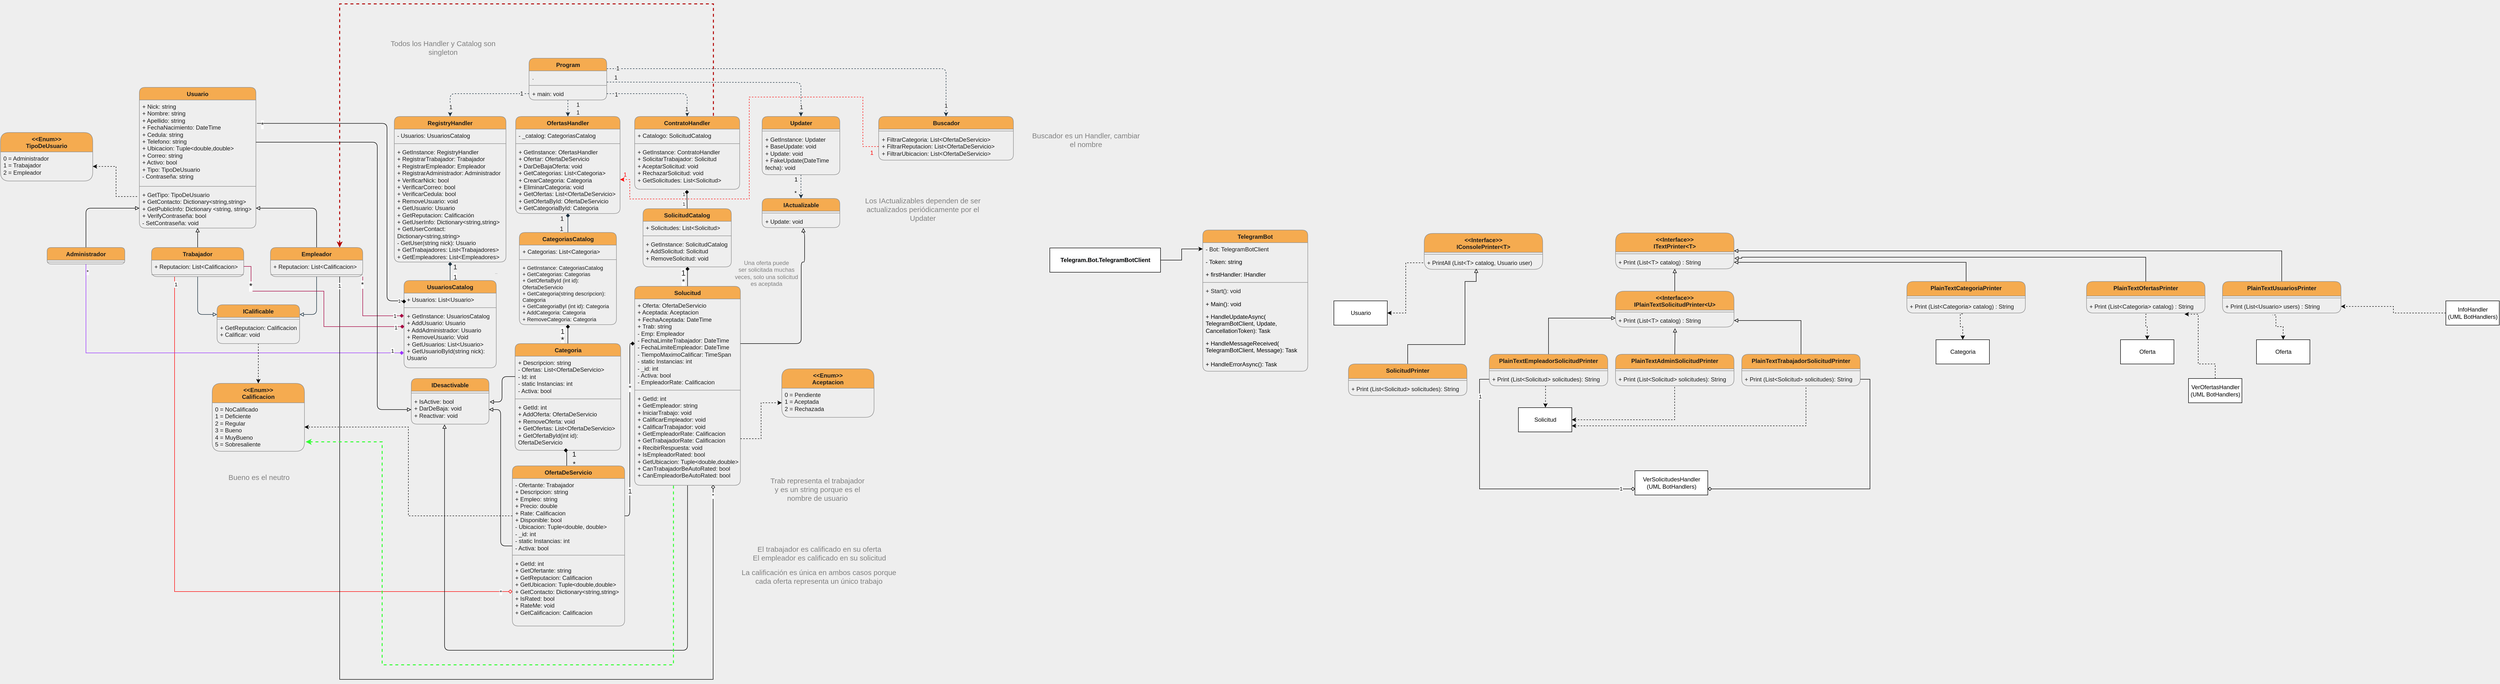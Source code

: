 <mxfile version="20.6.0" type="device"><diagram id="a971EvvoX8t4zPsesxfb" name="Página-1"><mxGraphModel dx="1734" dy="1167" grid="1" gridSize="10" guides="0" tooltips="1" connect="1" arrows="1" fold="1" page="0" pageScale="1" pageWidth="827" pageHeight="1169" background="#EEEEEE" math="0" shadow="0"><root><mxCell id="0"/><mxCell id="1" parent="0"/><mxCell id="ot5SJFAWyebkihact3Iv-2" value="Usuario" style="swimlane;fontStyle=1;align=center;verticalAlign=top;childLayout=stackLayout;horizontal=1;startSize=26;horizontalStack=0;resizeParent=1;resizeParentMax=0;resizeLast=0;collapsible=1;marginBottom=0;fillColor=#F5AB50;strokeColor=#909090;fontColor=#1A1A1A;rounded=1;whiteSpace=wrap;" parent="1" vertex="1"><mxGeometry x="100" y="110" width="240" height="290" as="geometry"/></mxCell><mxCell id="ot5SJFAWyebkihact3Iv-3" value="+ Nick: string&#10;+ Nombre: string&#10;+ Apellido: string&#10;+ FechaNacimiento: DateTime&#10;+ Cedula: string&#10;+ Telefono: string&#10;+ Ubicacion: Tuple&lt;double,double&gt;&#10;+ Correo: string&#10;+ Activo: bool&#10;+ Tipo: TipoDeUsuario&#10;- Contraseña: string" style="text;strokeColor=none;fillColor=none;align=left;verticalAlign=top;spacingLeft=4;spacingRight=4;overflow=hidden;rotatable=0;points=[[0,0.5],[1,0.5]];portConstraint=eastwest;fontColor=#1A1A1A;rounded=1;whiteSpace=wrap;" parent="ot5SJFAWyebkihact3Iv-2" vertex="1"><mxGeometry y="26" width="240" height="174" as="geometry"/></mxCell><mxCell id="ot5SJFAWyebkihact3Iv-4" value="" style="line;strokeWidth=1;fillColor=none;align=left;verticalAlign=middle;spacingTop=-1;spacingLeft=3;spacingRight=3;rotatable=0;labelPosition=right;points=[];portConstraint=eastwest;strokeColor=#909090;labelBackgroundColor=#EEEEEE;fontColor=#1A1A1A;rounded=1;whiteSpace=wrap;" parent="ot5SJFAWyebkihact3Iv-2" vertex="1"><mxGeometry y="200" width="240" height="8" as="geometry"/></mxCell><mxCell id="ot5SJFAWyebkihact3Iv-5" value="+ GetTipo: TipoDeUsuario&#10;+ GetContacto: Dictionary&lt;string,string&gt;&#10;+ GetPublicInfo: Dictionary &lt;string, string&gt;&#10;+ VerifyContraseña: bool&#10;- SetContraseña: void" style="text;strokeColor=none;fillColor=none;align=left;verticalAlign=top;spacingLeft=4;spacingRight=4;overflow=hidden;rotatable=0;points=[[0,0.5],[1,0.5]];portConstraint=eastwest;fontColor=#1A1A1A;rounded=1;whiteSpace=wrap;" parent="ot5SJFAWyebkihact3Iv-2" vertex="1"><mxGeometry y="208" width="240" height="82" as="geometry"/></mxCell><mxCell id="ot5SJFAWyebkihact3Iv-94" style="edgeStyle=orthogonalEdgeStyle;rounded=1;orthogonalLoop=1;jettySize=auto;html=1;exitX=0.5;exitY=1;exitDx=0;exitDy=0;entryX=0;entryY=0.25;entryDx=0;entryDy=0;startArrow=none;startFill=0;endArrow=block;endFill=0;labelBackgroundColor=#EEEEEE;strokeColor=#182E3E;fontColor=#1A1A1A;" parent="1" source="ot5SJFAWyebkihact3Iv-7" target="ot5SJFAWyebkihact3Iv-19" edge="1"><mxGeometry relative="1" as="geometry"><mxPoint x="280" y="719" as="targetPoint"/></mxGeometry></mxCell><mxCell id="ot5SJFAWyebkihact3Iv-180" style="edgeStyle=orthogonalEdgeStyle;rounded=1;orthogonalLoop=1;jettySize=auto;html=1;exitX=0.5;exitY=0;exitDx=0;exitDy=0;entryX=0.5;entryY=1;entryDx=0;entryDy=0;strokeColor=#000000;fontSize=10;fontColor=#1A1A1A;startArrow=none;startFill=0;endArrow=block;endFill=0;" parent="1" source="ot5SJFAWyebkihact3Iv-7" target="ot5SJFAWyebkihact3Iv-2" edge="1"><mxGeometry relative="1" as="geometry"/></mxCell><mxCell id="n34n79fMlCrcLuvrEush-12" style="edgeStyle=orthogonalEdgeStyle;rounded=0;orthogonalLoop=1;jettySize=auto;html=1;exitX=0.25;exitY=1;exitDx=0;exitDy=0;entryX=0;entryY=0.5;entryDx=0;entryDy=0;endArrow=diamond;endFill=0;strokeColor=#FF0000;" parent="1" source="ot5SJFAWyebkihact3Iv-7" target="ot5SJFAWyebkihact3Iv-51" edge="1"><mxGeometry relative="1" as="geometry"/></mxCell><mxCell id="n34n79fMlCrcLuvrEush-13" value="1" style="edgeLabel;html=1;align=center;verticalAlign=middle;resizable=0;points=[];" parent="n34n79fMlCrcLuvrEush-12" connectable="0" vertex="1"><mxGeometry x="-0.976" y="2" relative="1" as="geometry"><mxPoint as="offset"/></mxGeometry></mxCell><mxCell id="n34n79fMlCrcLuvrEush-14" value="*" style="edgeLabel;html=1;align=center;verticalAlign=middle;resizable=0;points=[];" parent="n34n79fMlCrcLuvrEush-12" connectable="0" vertex="1"><mxGeometry x="0.963" y="-1" relative="1" as="geometry"><mxPoint as="offset"/></mxGeometry></mxCell><mxCell id="ot5SJFAWyebkihact3Iv-7" value="Trabajador" style="swimlane;fontStyle=1;align=center;verticalAlign=top;childLayout=stackLayout;horizontal=1;startSize=26;horizontalStack=0;resizeParent=1;resizeParentMax=0;resizeLast=0;collapsible=1;marginBottom=0;fillColor=#F5AB50;strokeColor=#909090;fontColor=#1A1A1A;rounded=1;whiteSpace=wrap;" parent="1" vertex="1"><mxGeometry x="125" y="440" width="190" height="60" as="geometry"/></mxCell><mxCell id="ot5SJFAWyebkihact3Iv-8" value="+ Reputacion: List&lt;Calificacion&gt;" style="text;strokeColor=none;fillColor=none;align=left;verticalAlign=top;spacingLeft=4;spacingRight=4;overflow=hidden;rotatable=0;points=[[0,0.5],[1,0.5]];portConstraint=eastwest;fontColor=#1A1A1A;rounded=1;whiteSpace=wrap;" parent="ot5SJFAWyebkihact3Iv-7" vertex="1"><mxGeometry y="26" width="190" height="26" as="geometry"/></mxCell><mxCell id="ot5SJFAWyebkihact3Iv-9" value="" style="line;strokeWidth=1;fillColor=none;align=left;verticalAlign=middle;spacingTop=-1;spacingLeft=3;spacingRight=3;rotatable=0;labelPosition=right;points=[];portConstraint=eastwest;strokeColor=#909090;labelBackgroundColor=#EEEEEE;fontColor=#1A1A1A;rounded=1;whiteSpace=wrap;" parent="ot5SJFAWyebkihact3Iv-7" vertex="1"><mxGeometry y="52" width="190" height="8" as="geometry"/></mxCell><mxCell id="ot5SJFAWyebkihact3Iv-95" style="edgeStyle=orthogonalEdgeStyle;rounded=1;orthogonalLoop=1;jettySize=auto;html=1;exitX=0.5;exitY=1;exitDx=0;exitDy=0;entryX=1;entryY=0.25;entryDx=0;entryDy=0;startArrow=none;startFill=0;endArrow=block;endFill=0;labelBackgroundColor=#EEEEEE;strokeColor=#182E3E;fontColor=#1A1A1A;" parent="1" source="ot5SJFAWyebkihact3Iv-11" target="ot5SJFAWyebkihact3Iv-19" edge="1"><mxGeometry relative="1" as="geometry"><mxPoint x="440" y="719" as="targetPoint"/></mxGeometry></mxCell><mxCell id="ot5SJFAWyebkihact3Iv-181" style="edgeStyle=orthogonalEdgeStyle;rounded=1;orthogonalLoop=1;jettySize=auto;html=1;exitX=0.5;exitY=0;exitDx=0;exitDy=0;entryX=1;entryY=0.5;entryDx=0;entryDy=0;strokeColor=#000000;fontSize=10;fontColor=#1A1A1A;startArrow=none;startFill=0;endArrow=block;endFill=0;" parent="1" source="ot5SJFAWyebkihact3Iv-11" target="ot5SJFAWyebkihact3Iv-5" edge="1"><mxGeometry relative="1" as="geometry"/></mxCell><mxCell id="n34n79fMlCrcLuvrEush-19" style="edgeStyle=orthogonalEdgeStyle;rounded=0;orthogonalLoop=1;jettySize=auto;html=1;exitX=1;exitY=1;exitDx=0;exitDy=0;entryX=-0.003;entryY=0.106;entryDx=0;entryDy=0;entryPerimeter=0;strokeColor=#A50040;endArrow=diamond;endFill=1;fillColor=#d80073;" parent="1" source="ot5SJFAWyebkihact3Iv-11" target="ot5SJFAWyebkihact3Iv-130" edge="1"><mxGeometry relative="1" as="geometry"/></mxCell><mxCell id="n34n79fMlCrcLuvrEush-20" value="*" style="edgeLabel;html=1;align=center;verticalAlign=middle;resizable=0;points=[];fontSize=14;" parent="n34n79fMlCrcLuvrEush-19" connectable="0" vertex="1"><mxGeometry x="-0.806" y="-1" relative="1" as="geometry"><mxPoint as="offset"/></mxGeometry></mxCell><mxCell id="n34n79fMlCrcLuvrEush-23" value="1" style="edgeLabel;html=1;align=center;verticalAlign=middle;resizable=0;points=[];" parent="n34n79fMlCrcLuvrEush-19" connectable="0" vertex="1"><mxGeometry x="0.772" relative="1" as="geometry"><mxPoint as="offset"/></mxGeometry></mxCell><mxCell id="n34n79fMlCrcLuvrEush-57" style="edgeStyle=orthogonalEdgeStyle;rounded=0;jumpSize=100;orthogonalLoop=1;jettySize=auto;html=1;exitX=0.75;exitY=0;exitDx=0;exitDy=0;entryX=0.75;entryY=0;entryDx=0;entryDy=0;shadow=0;dashed=1;strokeColor=#B20000;strokeWidth=2;startArrow=classic;startFill=1;endArrow=none;endFill=0;fillColor=#e51400;" parent="1" source="ot5SJFAWyebkihact3Iv-11" target="ot5SJFAWyebkihact3Iv-32" edge="1"><mxGeometry relative="1" as="geometry"><Array as="points"><mxPoint x="513" y="-62"/><mxPoint x="1282" y="-62"/></Array></mxGeometry></mxCell><mxCell id="ot5SJFAWyebkihact3Iv-11" value="Empleador" style="swimlane;fontStyle=1;align=center;verticalAlign=top;childLayout=stackLayout;horizontal=1;startSize=26;horizontalStack=0;resizeParent=1;resizeParentMax=0;resizeLast=0;collapsible=1;marginBottom=0;fillColor=#F5AB50;strokeColor=#909090;fontColor=#1A1A1A;rounded=1;whiteSpace=wrap;" parent="1" vertex="1"><mxGeometry x="370" y="440" width="190" height="60" as="geometry"/></mxCell><mxCell id="ot5SJFAWyebkihact3Iv-177" value="+ Reputacion: List&lt;Calificacion&gt;" style="text;strokeColor=none;fillColor=none;align=left;verticalAlign=top;spacingLeft=4;spacingRight=4;overflow=hidden;rotatable=0;points=[[0,0.5],[1,0.5]];portConstraint=eastwest;fontColor=#1A1A1A;rounded=1;whiteSpace=wrap;" parent="ot5SJFAWyebkihact3Iv-11" vertex="1"><mxGeometry y="26" width="190" height="26" as="geometry"/></mxCell><mxCell id="ot5SJFAWyebkihact3Iv-13" value="" style="line;strokeWidth=1;fillColor=none;align=left;verticalAlign=middle;spacingTop=-1;spacingLeft=3;spacingRight=3;rotatable=0;labelPosition=right;points=[];portConstraint=eastwest;strokeColor=#909090;labelBackgroundColor=#EEEEEE;fontColor=#1A1A1A;rounded=1;whiteSpace=wrap;" parent="ot5SJFAWyebkihact3Iv-11" vertex="1"><mxGeometry y="52" width="190" height="8" as="geometry"/></mxCell><mxCell id="ot5SJFAWyebkihact3Iv-178" style="edgeStyle=orthogonalEdgeStyle;rounded=1;orthogonalLoop=1;jettySize=auto;html=1;exitX=0.5;exitY=0;exitDx=0;exitDy=0;entryX=0;entryY=0.5;entryDx=0;entryDy=0;strokeColor=#000000;fontSize=10;fontColor=#1A1A1A;startArrow=none;startFill=0;endArrow=block;endFill=0;" parent="1" source="ot5SJFAWyebkihact3Iv-15" target="ot5SJFAWyebkihact3Iv-5" edge="1"><mxGeometry relative="1" as="geometry"/></mxCell><mxCell id="n34n79fMlCrcLuvrEush-15" style="edgeStyle=orthogonalEdgeStyle;rounded=0;orthogonalLoop=1;jettySize=auto;html=1;exitX=0.5;exitY=1;exitDx=0;exitDy=0;entryX=-0.003;entryY=0.743;entryDx=0;entryDy=0;entryPerimeter=0;strokeColor=#9933FF;endArrow=diamond;endFill=1;" parent="1" source="ot5SJFAWyebkihact3Iv-15" target="ot5SJFAWyebkihact3Iv-130" edge="1"><mxGeometry relative="1" as="geometry"/></mxCell><mxCell id="n34n79fMlCrcLuvrEush-16" value="1" style="edgeLabel;html=1;align=center;verticalAlign=middle;resizable=0;points=[];" parent="n34n79fMlCrcLuvrEush-15" connectable="0" vertex="1"><mxGeometry x="0.944" y="4" relative="1" as="geometry"><mxPoint as="offset"/></mxGeometry></mxCell><mxCell id="n34n79fMlCrcLuvrEush-17" value="*" style="edgeLabel;html=1;align=center;verticalAlign=middle;resizable=0;points=[];" parent="n34n79fMlCrcLuvrEush-15" connectable="0" vertex="1"><mxGeometry x="-0.962" y="3" relative="1" as="geometry"><mxPoint as="offset"/></mxGeometry></mxCell><mxCell id="ot5SJFAWyebkihact3Iv-15" value="Administrador" style="swimlane;fontStyle=1;align=center;verticalAlign=top;childLayout=stackLayout;horizontal=1;startSize=26;horizontalStack=0;resizeParent=1;resizeParentMax=0;resizeLast=0;collapsible=1;marginBottom=0;fillColor=#F5AB50;strokeColor=#909090;fontColor=#1A1A1A;rounded=1;whiteSpace=wrap;" parent="1" vertex="1"><mxGeometry x="-90" y="440" width="160" height="34" as="geometry"/></mxCell><mxCell id="ot5SJFAWyebkihact3Iv-17" value="" style="line;strokeWidth=1;fillColor=none;align=left;verticalAlign=middle;spacingTop=-1;spacingLeft=3;spacingRight=3;rotatable=0;labelPosition=right;points=[];portConstraint=eastwest;strokeColor=#909090;labelBackgroundColor=#EEEEEE;fontColor=#1A1A1A;rounded=1;whiteSpace=wrap;" parent="ot5SJFAWyebkihact3Iv-15" vertex="1"><mxGeometry y="26" width="160" height="8" as="geometry"/></mxCell><mxCell id="n34n79fMlCrcLuvrEush-37" style="edgeStyle=orthogonalEdgeStyle;rounded=0;orthogonalLoop=1;jettySize=auto;html=1;exitX=0.5;exitY=1;exitDx=0;exitDy=0;entryX=0.5;entryY=0;entryDx=0;entryDy=0;strokeColor=#000000;endArrow=classic;endFill=1;dashed=1;" parent="1" source="ot5SJFAWyebkihact3Iv-19" target="n34n79fMlCrcLuvrEush-28" edge="1"><mxGeometry relative="1" as="geometry"/></mxCell><mxCell id="ot5SJFAWyebkihact3Iv-19" value="ICalificable" style="swimlane;fontStyle=1;align=center;verticalAlign=top;childLayout=stackLayout;horizontal=1;startSize=26;horizontalStack=0;resizeParent=1;resizeParentMax=0;resizeLast=0;collapsible=1;marginBottom=0;fillColor=#F5AB50;strokeColor=#909090;fontColor=#1A1A1A;rounded=1;whiteSpace=wrap;" parent="1" vertex="1"><mxGeometry x="260" y="558" width="170" height="80" as="geometry"/></mxCell><mxCell id="ot5SJFAWyebkihact3Iv-21" value="" style="line;strokeWidth=1;fillColor=none;align=left;verticalAlign=middle;spacingTop=-1;spacingLeft=3;spacingRight=3;rotatable=0;labelPosition=right;points=[];portConstraint=eastwest;strokeColor=#909090;labelBackgroundColor=#EEEEEE;fontColor=#1A1A1A;rounded=1;whiteSpace=wrap;" parent="ot5SJFAWyebkihact3Iv-19" vertex="1"><mxGeometry y="26" width="170" height="8" as="geometry"/></mxCell><mxCell id="ot5SJFAWyebkihact3Iv-22" value="+ GetReputacion: Calificacion&#10;+ Calificar: void" style="text;strokeColor=none;fillColor=none;align=left;verticalAlign=top;spacingLeft=4;spacingRight=4;overflow=hidden;rotatable=0;points=[[0,0.5],[1,0.5]];portConstraint=eastwest;fontColor=#1A1A1A;rounded=1;whiteSpace=wrap;" parent="ot5SJFAWyebkihact3Iv-19" vertex="1"><mxGeometry y="34" width="170" height="46" as="geometry"/></mxCell><mxCell id="ot5SJFAWyebkihact3Iv-24" value="IDesactivable" style="swimlane;fontStyle=1;align=center;verticalAlign=top;childLayout=stackLayout;horizontal=1;startSize=26;horizontalStack=0;resizeParent=1;resizeParentMax=0;resizeLast=0;collapsible=1;marginBottom=0;fillColor=#F5AB50;strokeColor=#909090;fontColor=#1A1A1A;rounded=1;whiteSpace=wrap;" parent="1" vertex="1"><mxGeometry x="660" y="710" width="160" height="94" as="geometry"/></mxCell><mxCell id="ot5SJFAWyebkihact3Iv-26" value="" style="line;strokeWidth=1;fillColor=none;align=left;verticalAlign=middle;spacingTop=-1;spacingLeft=3;spacingRight=3;rotatable=0;labelPosition=right;points=[];portConstraint=eastwest;strokeColor=#909090;labelBackgroundColor=#EEEEEE;fontColor=#1A1A1A;rounded=1;whiteSpace=wrap;" parent="ot5SJFAWyebkihact3Iv-24" vertex="1"><mxGeometry y="26" width="160" height="8" as="geometry"/></mxCell><mxCell id="ot5SJFAWyebkihact3Iv-27" value="+ IsActive: bool&#10;+ DarDeBaja: void&#10;+ Reactivar: void" style="text;strokeColor=none;fillColor=none;align=left;verticalAlign=top;spacingLeft=4;spacingRight=4;overflow=hidden;rotatable=0;points=[[0,0.5],[1,0.5]];portConstraint=eastwest;fontColor=#1A1A1A;rounded=1;whiteSpace=wrap;" parent="ot5SJFAWyebkihact3Iv-24" vertex="1"><mxGeometry y="34" width="160" height="60" as="geometry"/></mxCell><mxCell id="ot5SJFAWyebkihact3Iv-143" value="1" style="edgeStyle=orthogonalEdgeStyle;rounded=1;orthogonalLoop=1;jettySize=auto;html=1;exitX=0.5;exitY=1;exitDx=0;exitDy=0;entryX=0.5;entryY=0;entryDx=0;entryDy=0;dashed=1;fontSize=12;startArrow=none;startFill=0;endArrow=classic;endFill=1;labelBackgroundColor=#EEEEEE;strokeColor=#182E3E;fontColor=#1A1A1A;" parent="1" source="ot5SJFAWyebkihact3Iv-28" target="ot5SJFAWyebkihact3Iv-36" edge="1"><mxGeometry x="0.511" y="20" relative="1" as="geometry"><mxPoint as="offset"/></mxGeometry></mxCell><mxCell id="ot5SJFAWyebkihact3Iv-155" value="1" style="edgeLabel;html=1;align=center;verticalAlign=middle;resizable=0;points=[];fontSize=12;labelBackgroundColor=#EEEEEE;fontColor=#1A1A1A;rounded=1;" parent="ot5SJFAWyebkihact3Iv-143" connectable="0" vertex="1"><mxGeometry x="-0.421" relative="1" as="geometry"><mxPoint x="20" as="offset"/></mxGeometry></mxCell><mxCell id="ot5SJFAWyebkihact3Iv-147" style="edgeStyle=orthogonalEdgeStyle;rounded=1;orthogonalLoop=1;jettySize=auto;html=1;exitX=1;exitY=0.25;exitDx=0;exitDy=0;entryX=0.5;entryY=0;entryDx=0;entryDy=0;dashed=1;fontSize=12;startArrow=none;startFill=0;endArrow=classic;endFill=1;labelBackgroundColor=#EEEEEE;strokeColor=#182E3E;fontColor=#1A1A1A;" parent="1" source="ot5SJFAWyebkihact3Iv-28" target="ot5SJFAWyebkihact3Iv-73" edge="1"><mxGeometry relative="1" as="geometry"/></mxCell><mxCell id="ot5SJFAWyebkihact3Iv-160" value="1" style="edgeLabel;html=1;align=center;verticalAlign=middle;resizable=0;points=[];fontSize=12;labelBackgroundColor=#EEEEEE;fontColor=#1A1A1A;rounded=1;" parent="ot5SJFAWyebkihact3Iv-147" connectable="0" vertex="1"><mxGeometry x="-0.94" y="1" relative="1" as="geometry"><mxPoint x="-2" as="offset"/></mxGeometry></mxCell><mxCell id="ot5SJFAWyebkihact3Iv-161" value="1" style="edgeLabel;html=1;align=center;verticalAlign=middle;resizable=0;points=[];fontSize=12;labelBackgroundColor=#EEEEEE;fontColor=#1A1A1A;rounded=1;" parent="ot5SJFAWyebkihact3Iv-147" connectable="0" vertex="1"><mxGeometry x="0.945" y="-1" relative="1" as="geometry"><mxPoint as="offset"/></mxGeometry></mxCell><mxCell id="ot5SJFAWyebkihact3Iv-28" value="Program" style="swimlane;fontStyle=1;align=center;verticalAlign=top;childLayout=stackLayout;horizontal=1;startSize=26;horizontalStack=0;resizeParent=1;resizeParentMax=0;resizeLast=0;collapsible=1;marginBottom=0;fillColor=#F5AB50;strokeColor=#909090;fontColor=#1A1A1A;rounded=1;whiteSpace=wrap;" parent="1" vertex="1"><mxGeometry x="902.5" y="50" width="160" height="86" as="geometry"/></mxCell><mxCell id="ot5SJFAWyebkihact3Iv-29" value="." style="text;strokeColor=none;fillColor=none;align=left;verticalAlign=top;spacingLeft=4;spacingRight=4;overflow=hidden;rotatable=0;points=[[0,0.5],[1,0.5]];portConstraint=eastwest;fontColor=#1A1A1A;rounded=1;whiteSpace=wrap;" parent="ot5SJFAWyebkihact3Iv-28" vertex="1"><mxGeometry y="26" width="160" height="26" as="geometry"/></mxCell><mxCell id="ot5SJFAWyebkihact3Iv-30" value="" style="line;strokeWidth=1;fillColor=none;align=left;verticalAlign=middle;spacingTop=-1;spacingLeft=3;spacingRight=3;rotatable=0;labelPosition=right;points=[];portConstraint=eastwest;strokeColor=#909090;labelBackgroundColor=#EEEEEE;fontColor=#1A1A1A;rounded=1;whiteSpace=wrap;" parent="ot5SJFAWyebkihact3Iv-28" vertex="1"><mxGeometry y="52" width="160" height="8" as="geometry"/></mxCell><mxCell id="ot5SJFAWyebkihact3Iv-31" value="+ main: void" style="text;strokeColor=none;fillColor=none;align=left;verticalAlign=top;spacingLeft=4;spacingRight=4;overflow=hidden;rotatable=0;points=[[0,0.5],[1,0.5]];portConstraint=eastwest;fontColor=#1A1A1A;rounded=1;whiteSpace=wrap;" parent="ot5SJFAWyebkihact3Iv-28" vertex="1"><mxGeometry y="60" width="160" height="26" as="geometry"/></mxCell><mxCell id="ot5SJFAWyebkihact3Iv-32" value="ContratoHandler" style="swimlane;fontStyle=1;align=center;verticalAlign=top;childLayout=stackLayout;horizontal=1;startSize=26;horizontalStack=0;resizeParent=1;resizeParentMax=0;resizeLast=0;collapsible=1;marginBottom=0;fillColor=#F5AB50;strokeColor=#909090;fontColor=#1A1A1A;rounded=1;whiteSpace=wrap;" parent="1" vertex="1"><mxGeometry x="1120" y="170" width="216.25" height="150" as="geometry"/></mxCell><mxCell id="ot5SJFAWyebkihact3Iv-33" value="+ Catalogo: SolicitudCatalog" style="text;strokeColor=none;fillColor=none;align=left;verticalAlign=top;spacingLeft=4;spacingRight=4;overflow=hidden;rotatable=0;points=[[0,0.5],[1,0.5]];portConstraint=eastwest;fontColor=#1A1A1A;rounded=1;whiteSpace=wrap;" parent="ot5SJFAWyebkihact3Iv-32" vertex="1"><mxGeometry y="26" width="216.25" height="26" as="geometry"/></mxCell><mxCell id="ot5SJFAWyebkihact3Iv-34" value="" style="line;strokeWidth=1;fillColor=none;align=left;verticalAlign=middle;spacingTop=-1;spacingLeft=3;spacingRight=3;rotatable=0;labelPosition=right;points=[];portConstraint=eastwest;strokeColor=#909090;labelBackgroundColor=#EEEEEE;fontColor=#1A1A1A;rounded=1;whiteSpace=wrap;" parent="ot5SJFAWyebkihact3Iv-32" vertex="1"><mxGeometry y="52" width="216.25" height="8" as="geometry"/></mxCell><mxCell id="ot5SJFAWyebkihact3Iv-35" value="+ GetInstance: ContratoHandler&#10;+ SolicitarTrabajador: Solicitud&#10;+ AceptarSolicitud: void&#10;+ RechazarSolicitud: void&#10;+ GetSolicitudes: List&lt;Solicitud&gt;&#10;" style="text;strokeColor=none;fillColor=none;align=left;verticalAlign=top;spacingLeft=4;spacingRight=4;overflow=hidden;rotatable=0;points=[[0,0.5],[1,0.5]];portConstraint=eastwest;fontColor=#1A1A1A;rounded=1;whiteSpace=wrap;" parent="ot5SJFAWyebkihact3Iv-32" vertex="1"><mxGeometry y="60" width="216.25" height="90" as="geometry"/></mxCell><mxCell id="ot5SJFAWyebkihact3Iv-111" style="edgeStyle=orthogonalEdgeStyle;rounded=1;orthogonalLoop=1;jettySize=auto;html=1;exitX=0.5;exitY=1;exitDx=0;exitDy=0;entryX=0.5;entryY=0;entryDx=0;entryDy=0;fontSize=9;startArrow=diamond;startFill=1;endArrow=none;endFill=0;labelBackgroundColor=#EEEEEE;strokeColor=#182E3E;fontColor=#1A1A1A;" parent="1" source="ot5SJFAWyebkihact3Iv-36" target="ot5SJFAWyebkihact3Iv-40" edge="1"><mxGeometry relative="1" as="geometry"/></mxCell><mxCell id="ot5SJFAWyebkihact3Iv-36" value="OfertasHandler" style="swimlane;fontStyle=1;align=center;verticalAlign=top;childLayout=stackLayout;horizontal=1;startSize=26;horizontalStack=0;resizeParent=1;resizeParentMax=0;resizeLast=0;collapsible=1;marginBottom=0;fillColor=#F5AB50;strokeColor=#909090;fontColor=#1A1A1A;rounded=1;whiteSpace=wrap;" parent="1" vertex="1"><mxGeometry x="875" y="170" width="215" height="200" as="geometry"/></mxCell><mxCell id="ot5SJFAWyebkihact3Iv-37" value="- _catalog: CategoriasCatalog" style="text;strokeColor=none;fillColor=none;align=left;verticalAlign=top;spacingLeft=4;spacingRight=4;overflow=hidden;rotatable=0;points=[[0,0.5],[1,0.5]];portConstraint=eastwest;fontColor=#1A1A1A;rounded=1;whiteSpace=wrap;" parent="ot5SJFAWyebkihact3Iv-36" vertex="1"><mxGeometry y="26" width="215" height="26" as="geometry"/></mxCell><mxCell id="ot5SJFAWyebkihact3Iv-38" value="" style="line;strokeWidth=1;fillColor=none;align=left;verticalAlign=middle;spacingTop=-1;spacingLeft=3;spacingRight=3;rotatable=0;labelPosition=right;points=[];portConstraint=eastwest;strokeColor=#909090;labelBackgroundColor=#EEEEEE;fontColor=#1A1A1A;rounded=1;whiteSpace=wrap;" parent="ot5SJFAWyebkihact3Iv-36" vertex="1"><mxGeometry y="52" width="215" height="8" as="geometry"/></mxCell><mxCell id="ot5SJFAWyebkihact3Iv-39" value="+ GetInstance: OfertasHandler&#10;+ Ofertar: OfertaDeServicio&#10;+ DarDeBajaOferta: void&#10;+ GetCategorias: List&lt;Categoria&gt;&#10;+ CrearCategoria: Categoria&#10;+ EliminarCategoria: void&#10;+ GetOfertas: List&lt;OfertaDeServicio&gt;&#10;+ GetOfertaById: OfertaDeServicio&#10;+ GetCategoriaById: Categoria" style="text;strokeColor=none;fillColor=none;align=left;verticalAlign=top;spacingLeft=4;spacingRight=4;overflow=hidden;rotatable=0;points=[[0,0.5],[1,0.5]];portConstraint=eastwest;fontColor=#1A1A1A;rounded=1;whiteSpace=wrap;" parent="ot5SJFAWyebkihact3Iv-36" vertex="1"><mxGeometry y="60" width="215" height="140" as="geometry"/></mxCell><mxCell id="ot5SJFAWyebkihact3Iv-40" value="CategoriasCatalog" style="swimlane;fontStyle=1;align=center;verticalAlign=top;childLayout=stackLayout;horizontal=1;startSize=26;horizontalStack=0;resizeParent=1;resizeParentMax=0;resizeLast=0;collapsible=1;marginBottom=0;fillColor=#F5AB50;strokeColor=#909090;fontColor=#1A1A1A;rounded=1;whiteSpace=wrap;" parent="1" vertex="1"><mxGeometry x="882.5" y="409" width="200" height="190" as="geometry"/></mxCell><mxCell id="ot5SJFAWyebkihact3Iv-41" value="+ Categorias: List&lt;Categoria&gt;" style="text;strokeColor=none;fillColor=none;align=left;verticalAlign=top;spacingLeft=4;spacingRight=4;overflow=hidden;rotatable=0;points=[[0,0.5],[1,0.5]];portConstraint=eastwest;fontColor=#1A1A1A;rounded=1;whiteSpace=wrap;" parent="ot5SJFAWyebkihact3Iv-40" vertex="1"><mxGeometry y="26" width="200" height="26" as="geometry"/></mxCell><mxCell id="ot5SJFAWyebkihact3Iv-42" value="" style="line;strokeWidth=1;fillColor=none;align=left;verticalAlign=middle;spacingTop=-1;spacingLeft=3;spacingRight=3;rotatable=0;labelPosition=right;points=[];portConstraint=eastwest;strokeColor=#909090;labelBackgroundColor=#EEEEEE;fontColor=#1A1A1A;rounded=1;whiteSpace=wrap;" parent="ot5SJFAWyebkihact3Iv-40" vertex="1"><mxGeometry y="52" width="200" height="8" as="geometry"/></mxCell><mxCell id="ot5SJFAWyebkihact3Iv-43" value="+ GetInstance: CategoriasCatalog&#10;+ GetCategorias: Categorias&#10;+ GetOfertaById (int id): OfertaDeServicio&#10;+ GetCategoria(string descripcion): Categoria&#10;+ GetCategoriaByI (int id): Categoria&#10;+ AddCategoria: Categoria&#10;+ RemoveCategoria: Categoria" style="text;strokeColor=none;fillColor=none;align=left;verticalAlign=top;spacingLeft=4;spacingRight=4;overflow=hidden;rotatable=0;points=[[0,0.5],[1,0.5]];portConstraint=eastwest;fontColor=#1A1A1A;rounded=1;whiteSpace=wrap;fontSize=11;" parent="ot5SJFAWyebkihact3Iv-40" vertex="1"><mxGeometry y="60" width="200" height="130" as="geometry"/></mxCell><mxCell id="ot5SJFAWyebkihact3Iv-187" style="edgeStyle=orthogonalEdgeStyle;rounded=1;orthogonalLoop=1;jettySize=auto;html=1;exitX=0.5;exitY=0;exitDx=0;exitDy=0;entryX=0.5;entryY=1;entryDx=0;entryDy=0;strokeColor=#000000;fontSize=10;fontColor=#1A1A1A;startArrow=none;startFill=0;endArrow=diamond;endFill=1;" parent="1" source="ot5SJFAWyebkihact3Iv-44" target="ot5SJFAWyebkihact3Iv-40" edge="1"><mxGeometry relative="1" as="geometry"/></mxCell><mxCell id="ot5SJFAWyebkihact3Iv-188" value="1" style="edgeLabel;html=1;align=center;verticalAlign=middle;resizable=0;points=[];fontSize=15;fontColor=#1A1A1A;" parent="ot5SJFAWyebkihact3Iv-187" connectable="0" vertex="1"><mxGeometry x="0.37" y="2" relative="1" as="geometry"><mxPoint x="-10" as="offset"/></mxGeometry></mxCell><mxCell id="ot5SJFAWyebkihact3Iv-189" value="*" style="edgeLabel;html=1;align=center;verticalAlign=middle;resizable=0;points=[];fontSize=18;fontColor=#1A1A1A;" parent="ot5SJFAWyebkihact3Iv-187" connectable="0" vertex="1"><mxGeometry x="-0.712" relative="1" as="geometry"><mxPoint x="-12" y="-2" as="offset"/></mxGeometry></mxCell><mxCell id="ot5SJFAWyebkihact3Iv-44" value="Categoria" style="swimlane;fontStyle=1;align=center;verticalAlign=top;childLayout=stackLayout;horizontal=1;startSize=26;horizontalStack=0;resizeParent=1;resizeParentMax=0;resizeLast=0;collapsible=1;marginBottom=0;fillColor=#F5AB50;strokeColor=#909090;fontColor=#1A1A1A;rounded=1;whiteSpace=wrap;" parent="1" vertex="1"><mxGeometry x="873.75" y="638" width="217.5" height="220" as="geometry"/></mxCell><mxCell id="ot5SJFAWyebkihact3Iv-45" value="+ Descripcion: string&#10;- Ofertas: List&lt;OfertaDeServicio&gt;&#10;- Id: int&#10;- static Instancias: int&#10;- Activa: bool" style="text;strokeColor=none;fillColor=none;align=left;verticalAlign=top;spacingLeft=4;spacingRight=4;overflow=hidden;rotatable=0;points=[[0,0.5],[1,0.5]];portConstraint=eastwest;fontColor=#1A1A1A;rounded=1;whiteSpace=wrap;" parent="ot5SJFAWyebkihact3Iv-44" vertex="1"><mxGeometry y="26" width="217.5" height="84" as="geometry"/></mxCell><mxCell id="ot5SJFAWyebkihact3Iv-46" value="" style="line;strokeWidth=1;fillColor=none;align=left;verticalAlign=middle;spacingTop=-1;spacingLeft=3;spacingRight=3;rotatable=0;labelPosition=right;points=[];portConstraint=eastwest;strokeColor=#909090;labelBackgroundColor=#EEEEEE;fontColor=#1A1A1A;rounded=1;whiteSpace=wrap;" parent="ot5SJFAWyebkihact3Iv-44" vertex="1"><mxGeometry y="110" width="217.5" height="8" as="geometry"/></mxCell><mxCell id="ot5SJFAWyebkihact3Iv-47" value="+ GetId: int&#10;+ AddOferta: OfertaDeServicio&#10;+ RemoveOferta: void&#10;+ GetOfertas: List&lt;OfertaDeServicio&gt;&#10;+ GetOfertaById(int id): OfertaDeServicio" style="text;strokeColor=none;fillColor=none;align=left;verticalAlign=top;spacingLeft=4;spacingRight=4;overflow=hidden;rotatable=0;points=[[0,0.5],[1,0.5]];portConstraint=eastwest;fontColor=#1A1A1A;rounded=1;whiteSpace=wrap;" parent="ot5SJFAWyebkihact3Iv-44" vertex="1"><mxGeometry y="118" width="217.5" height="102" as="geometry"/></mxCell><mxCell id="ot5SJFAWyebkihact3Iv-185" style="edgeStyle=orthogonalEdgeStyle;rounded=1;orthogonalLoop=1;jettySize=auto;html=1;exitX=0;exitY=0.5;exitDx=0;exitDy=0;strokeColor=#000000;fontSize=10;fontColor=#1A1A1A;startArrow=none;startFill=0;endArrow=block;endFill=0;" parent="1" source="ot5SJFAWyebkihact3Iv-48" target="ot5SJFAWyebkihact3Iv-27" edge="1"><mxGeometry relative="1" as="geometry"/></mxCell><mxCell id="ot5SJFAWyebkihact3Iv-204" value="" style="edgeStyle=orthogonalEdgeStyle;rounded=1;orthogonalLoop=1;jettySize=auto;html=1;exitX=0.484;exitY=0;exitDx=0;exitDy=0;entryX=0.5;entryY=1;entryDx=0;entryDy=0;strokeColor=#000000;fontSize=14;fontColor=#1A1A1A;startArrow=none;startFill=0;endArrow=diamond;endFill=1;exitPerimeter=0;" parent="1" source="ot5SJFAWyebkihact3Iv-48" target="ot5SJFAWyebkihact3Iv-44" edge="1"><mxGeometry x="0.162" y="-10" relative="1" as="geometry"><Array as="points"><mxPoint x="980" y="880"/><mxPoint x="980" y="858"/></Array><mxPoint as="offset"/></mxGeometry></mxCell><mxCell id="ot5SJFAWyebkihact3Iv-48" value="OfertaDeServicio" style="swimlane;fontStyle=1;align=center;verticalAlign=top;childLayout=stackLayout;horizontal=1;startSize=26;horizontalStack=0;resizeParent=1;resizeParentMax=0;resizeLast=0;collapsible=1;marginBottom=0;fillColor=#F5AB50;strokeColor=#909090;fontColor=#1A1A1A;rounded=1;whiteSpace=wrap;" parent="1" vertex="1"><mxGeometry x="868.13" y="890" width="231.25" height="330" as="geometry"/></mxCell><mxCell id="ot5SJFAWyebkihact3Iv-49" value="- Ofertante: Trabajador&#10;+ Descripcion: string&#10;+ Empleo: string&#10;+ Precio: double&#10;+ Rate: Calificacion&#10;+ Disponible: bool&#10;- Ubicacion: Tuple&lt;double, double&gt;&#10;- _id: int&#10;- static Instancias: int&#10;- Activa: bool" style="text;strokeColor=none;fillColor=none;align=left;verticalAlign=top;spacingLeft=4;spacingRight=4;overflow=hidden;rotatable=0;points=[[0,0.5],[1,0.5]];portConstraint=eastwest;fontColor=#1A1A1A;rounded=1;whiteSpace=wrap;" parent="ot5SJFAWyebkihact3Iv-48" vertex="1"><mxGeometry y="26" width="231.25" height="154" as="geometry"/></mxCell><mxCell id="ot5SJFAWyebkihact3Iv-50" value="" style="line;strokeWidth=1;fillColor=none;align=left;verticalAlign=middle;spacingTop=-1;spacingLeft=3;spacingRight=3;rotatable=0;labelPosition=right;points=[];portConstraint=eastwest;strokeColor=#909090;labelBackgroundColor=#EEEEEE;fontColor=#1A1A1A;rounded=1;whiteSpace=wrap;" parent="ot5SJFAWyebkihact3Iv-48" vertex="1"><mxGeometry y="180" width="231.25" height="8" as="geometry"/></mxCell><mxCell id="ot5SJFAWyebkihact3Iv-51" value="+ GetId: int&#10;+ GetOfertante: string&#10;+ GetReputacion: Calificacion&#10;+ GetUbicacion: Tuple&lt;double,double&gt;&#10;+ GetContacto: Dictionary&lt;string,string&gt;&#10;+ IsRated: bool&#10;+ RateMe: void&#10;+ GetCalificacion: Calificacion" style="text;strokeColor=none;fillColor=none;align=left;verticalAlign=top;spacingLeft=4;spacingRight=4;overflow=hidden;rotatable=0;points=[[0,0.5],[1,0.5]];portConstraint=eastwest;fontColor=#1A1A1A;rounded=1;whiteSpace=wrap;" parent="ot5SJFAWyebkihact3Iv-48" vertex="1"><mxGeometry y="188" width="231.25" height="142" as="geometry"/></mxCell><mxCell id="ot5SJFAWyebkihact3Iv-190" style="edgeStyle=orthogonalEdgeStyle;rounded=1;orthogonalLoop=1;jettySize=auto;html=1;exitX=0.5;exitY=0;exitDx=0;exitDy=0;entryX=0.497;entryY=1.018;entryDx=0;entryDy=0;entryPerimeter=0;strokeColor=#000000;fontSize=10;fontColor=#1A1A1A;startArrow=none;startFill=0;endArrow=diamond;endFill=1;" parent="1" source="ot5SJFAWyebkihact3Iv-52" target="ot5SJFAWyebkihact3Iv-35" edge="1"><mxGeometry relative="1" as="geometry"/></mxCell><mxCell id="ot5SJFAWyebkihact3Iv-191" value="1" style="edgeLabel;html=1;align=center;verticalAlign=middle;resizable=0;points=[];fontSize=10;fontColor=#1A1A1A;" parent="ot5SJFAWyebkihact3Iv-190" connectable="0" vertex="1"><mxGeometry x="0.324" y="-1" relative="1" as="geometry"><mxPoint x="-8" y="-5" as="offset"/></mxGeometry></mxCell><mxCell id="ot5SJFAWyebkihact3Iv-193" value="1" style="edgeLabel;html=1;align=center;verticalAlign=middle;resizable=0;points=[];fontSize=10;fontColor=#1A1A1A;" parent="ot5SJFAWyebkihact3Iv-190" connectable="0" vertex="1"><mxGeometry x="-0.571" y="-1" relative="1" as="geometry"><mxPoint x="-8" y="-2" as="offset"/></mxGeometry></mxCell><mxCell id="ot5SJFAWyebkihact3Iv-52" value="SolicitudCatalog" style="swimlane;fontStyle=1;align=center;verticalAlign=top;childLayout=stackLayout;horizontal=1;startSize=26;horizontalStack=0;resizeParent=1;resizeParentMax=0;resizeLast=0;collapsible=1;marginBottom=0;fillColor=#F5AB50;strokeColor=#909090;fontColor=#1A1A1A;rounded=1;whiteSpace=wrap;" parent="1" vertex="1"><mxGeometry x="1137.19" y="360" width="181.87" height="120" as="geometry"/></mxCell><mxCell id="ot5SJFAWyebkihact3Iv-53" value="+ Solicitudes: List&lt;Solicitud&gt;" style="text;strokeColor=none;fillColor=none;align=left;verticalAlign=top;spacingLeft=4;spacingRight=4;overflow=hidden;rotatable=0;points=[[0,0.5],[1,0.5]];portConstraint=eastwest;fontColor=#1A1A1A;rounded=1;whiteSpace=wrap;" parent="ot5SJFAWyebkihact3Iv-52" vertex="1"><mxGeometry y="26" width="181.87" height="26" as="geometry"/></mxCell><mxCell id="ot5SJFAWyebkihact3Iv-54" value="" style="line;strokeWidth=1;fillColor=none;align=left;verticalAlign=middle;spacingTop=-1;spacingLeft=3;spacingRight=3;rotatable=0;labelPosition=right;points=[];portConstraint=eastwest;strokeColor=#909090;labelBackgroundColor=#EEEEEE;fontColor=#1A1A1A;rounded=1;whiteSpace=wrap;" parent="ot5SJFAWyebkihact3Iv-52" vertex="1"><mxGeometry y="52" width="181.87" height="8" as="geometry"/></mxCell><mxCell id="ot5SJFAWyebkihact3Iv-55" value="+ GetInstance: SolicitudCatalog&#10;+ AddSolicitud: Solicitud&#10;+ RemoveSolicitud: void" style="text;strokeColor=none;fillColor=none;align=left;verticalAlign=top;spacingLeft=4;spacingRight=4;overflow=hidden;rotatable=0;points=[[0,0.5],[1,0.5]];portConstraint=eastwest;fontColor=#1A1A1A;rounded=1;whiteSpace=wrap;" parent="ot5SJFAWyebkihact3Iv-52" vertex="1"><mxGeometry y="60" width="181.87" height="60" as="geometry"/></mxCell><mxCell id="ot5SJFAWyebkihact3Iv-183" style="edgeStyle=orthogonalEdgeStyle;rounded=1;orthogonalLoop=1;jettySize=auto;html=1;exitX=0.5;exitY=1;exitDx=0;exitDy=0;entryX=0.428;entryY=1.012;entryDx=0;entryDy=0;entryPerimeter=0;strokeColor=#000000;fontSize=10;fontColor=#1A1A1A;startArrow=none;startFill=0;endArrow=block;endFill=0;" parent="1" source="ot5SJFAWyebkihact3Iv-56" target="ot5SJFAWyebkihact3Iv-27" edge="1"><mxGeometry relative="1" as="geometry"><Array as="points"><mxPoint x="1228" y="1270"/><mxPoint x="729" y="1270"/></Array></mxGeometry></mxCell><mxCell id="ot5SJFAWyebkihact3Iv-194" style="edgeStyle=orthogonalEdgeStyle;rounded=1;orthogonalLoop=1;jettySize=auto;html=1;exitX=0.5;exitY=0;exitDx=0;exitDy=0;entryX=0.504;entryY=1;entryDx=0;entryDy=0;entryPerimeter=0;strokeColor=#000000;fontSize=10;fontColor=#1A1A1A;startArrow=none;startFill=0;endArrow=diamond;endFill=1;" parent="1" source="ot5SJFAWyebkihact3Iv-56" target="ot5SJFAWyebkihact3Iv-55" edge="1"><mxGeometry relative="1" as="geometry"/></mxCell><mxCell id="ot5SJFAWyebkihact3Iv-195" value="1" style="edgeLabel;html=1;align=center;verticalAlign=middle;resizable=0;points=[];fontSize=16;fontColor=#1A1A1A;" parent="ot5SJFAWyebkihact3Iv-194" connectable="0" vertex="1"><mxGeometry x="0.256" y="1" relative="1" as="geometry"><mxPoint x="-8" y="-3" as="offset"/></mxGeometry></mxCell><mxCell id="ot5SJFAWyebkihact3Iv-196" value="*" style="edgeLabel;html=1;align=center;verticalAlign=middle;resizable=0;points=[];fontSize=16;fontColor=#1A1A1A;" parent="ot5SJFAWyebkihact3Iv-194" connectable="0" vertex="1"><mxGeometry x="-0.682" y="-1" relative="1" as="geometry"><mxPoint x="-10" y="-4" as="offset"/></mxGeometry></mxCell><mxCell id="ot5SJFAWyebkihact3Iv-56" value="Solucitud" style="swimlane;fontStyle=1;align=center;verticalAlign=top;childLayout=stackLayout;horizontal=1;startSize=26;horizontalStack=0;resizeParent=1;resizeParentMax=0;resizeLast=0;collapsible=1;marginBottom=0;fillColor=#F5AB50;strokeColor=#909090;fontColor=#1A1A1A;rounded=1;whiteSpace=wrap;" parent="1" vertex="1"><mxGeometry x="1120" y="520" width="217.81" height="410" as="geometry"/></mxCell><mxCell id="ot5SJFAWyebkihact3Iv-57" value="+ Oferta: OfertaDeServicio&#10;+ Aceptada: Aceptacion&#10;+ FechaAceptada: DateTime&#10;+ Trab: string&#10;- Emp: Empleador&#10;- FechaLimiteTrabajador: DateTime&#10;- FechaLimiteEmpleador: DateTime&#10;- TiempoMaximoCalificar: TimeSpan&#10;- static Instancias: int&#10;- _id: int&#10;- Activa: bool&#10;- EmpleadorRate: Calificacion" style="text;strokeColor=none;fillColor=none;align=left;verticalAlign=top;spacingLeft=4;spacingRight=4;overflow=hidden;rotatable=0;points=[[0,0.5],[1,0.5]];portConstraint=eastwest;fontColor=#1A1A1A;rounded=1;whiteSpace=wrap;" parent="ot5SJFAWyebkihact3Iv-56" vertex="1"><mxGeometry y="26" width="217.81" height="184" as="geometry"/></mxCell><mxCell id="ot5SJFAWyebkihact3Iv-58" value="" style="line;strokeWidth=1;fillColor=none;align=left;verticalAlign=middle;spacingTop=-1;spacingLeft=3;spacingRight=3;rotatable=0;labelPosition=right;points=[];portConstraint=eastwest;strokeColor=#909090;labelBackgroundColor=#EEEEEE;fontColor=#1A1A1A;rounded=1;whiteSpace=wrap;" parent="ot5SJFAWyebkihact3Iv-56" vertex="1"><mxGeometry y="210" width="217.81" height="8" as="geometry"/></mxCell><mxCell id="ot5SJFAWyebkihact3Iv-59" value="+ GetId: int&#10;+ GetEmpleador: string&#10;+ IniciarTrabajo: void&#10;+ CalificarEmpleador: void&#10;+ CalificarTrabajador: void&#10;+ GetEmpleadorRate: Calificacion&#10;+ GetTrabajadorRate: Calificacion&#10;+ RecibirRespuesta: void&#10;+ IsEmpleadorRated: bool&#10;+ GetUbicacion: Tuple&lt;double,double&gt;&#10;+ CanTrabajadorBeAutoRated: bool&#10;+ CanEmpleadorBeAutoRated: bool" style="text;strokeColor=none;fillColor=none;align=left;verticalAlign=top;spacingLeft=4;spacingRight=4;overflow=hidden;rotatable=0;points=[[0,0.5],[1,0.5]];portConstraint=eastwest;fontColor=#1A1A1A;rounded=1;whiteSpace=wrap;" parent="ot5SJFAWyebkihact3Iv-56" vertex="1"><mxGeometry y="218" width="217.81" height="192" as="geometry"/></mxCell><mxCell id="ot5SJFAWyebkihact3Iv-132" value="&lt;font style=&quot;font-size: 14px;&quot;&gt;1&lt;/font&gt;" style="edgeStyle=orthogonalEdgeStyle;rounded=1;orthogonalLoop=1;jettySize=auto;html=1;exitX=0.5;exitY=1;exitDx=0;exitDy=0;entryX=0.5;entryY=0;entryDx=0;entryDy=0;fontSize=10;startArrow=diamond;startFill=1;endArrow=none;endFill=0;labelBackgroundColor=#EEEEEE;strokeColor=#182E3E;fontColor=#1A1A1A;" parent="1" source="ot5SJFAWyebkihact3Iv-60" target="ot5SJFAWyebkihact3Iv-127" edge="1"><mxGeometry x="-0.474" y="10" relative="1" as="geometry"><mxPoint as="offset"/></mxGeometry></mxCell><mxCell id="ot5SJFAWyebkihact3Iv-175" value="1" style="edgeLabel;html=1;align=center;verticalAlign=middle;resizable=0;points=[];fontColor=#1A1A1A;fontSize=14;" parent="ot5SJFAWyebkihact3Iv-132" connectable="0" vertex="1"><mxGeometry x="0.706" y="-1" relative="1" as="geometry"><mxPoint x="11" y="-2" as="offset"/></mxGeometry></mxCell><mxCell id="ot5SJFAWyebkihact3Iv-60" value="RegistryHandler" style="swimlane;fontStyle=1;align=center;verticalAlign=top;childLayout=stackLayout;horizontal=1;startSize=26;horizontalStack=0;resizeParent=1;resizeParentMax=0;resizeLast=0;collapsible=1;marginBottom=0;fillColor=#F5AB50;strokeColor=#909090;fontColor=#1A1A1A;rounded=1;whiteSpace=wrap;" parent="1" vertex="1"><mxGeometry x="625" y="170" width="230" height="300" as="geometry"/></mxCell><mxCell id="ot5SJFAWyebkihact3Iv-61" value="- Usuarios: UsuariosCatalog" style="text;strokeColor=none;fillColor=none;align=left;verticalAlign=top;spacingLeft=4;spacingRight=4;overflow=hidden;rotatable=0;points=[[0,0.5],[1,0.5]];portConstraint=eastwest;fontColor=#1A1A1A;rounded=1;whiteSpace=wrap;" parent="ot5SJFAWyebkihact3Iv-60" vertex="1"><mxGeometry y="26" width="230" height="26" as="geometry"/></mxCell><mxCell id="ot5SJFAWyebkihact3Iv-62" value="" style="line;strokeWidth=1;fillColor=none;align=left;verticalAlign=middle;spacingTop=-1;spacingLeft=3;spacingRight=3;rotatable=0;labelPosition=right;points=[];portConstraint=eastwest;strokeColor=#909090;labelBackgroundColor=#EEEEEE;fontColor=#1A1A1A;rounded=1;whiteSpace=wrap;" parent="ot5SJFAWyebkihact3Iv-60" vertex="1"><mxGeometry y="52" width="230" height="8" as="geometry"/></mxCell><mxCell id="ot5SJFAWyebkihact3Iv-63" value="+ GetInstance: RegistryHandler&#10;+ RegistrarTrabajador: Trabajador&#10;+ RegistrarEmpleador: Empleador&#10;+ RegistrarAdministrador: Administrador&#10;+ VerificarNick: bool&#10;+ VerificarCorreo: bool&#10;+ VerificarCedula: bool&#10;+ RemoveUsuario: void&#10;+ GetUsuario: Usuario&#10;+ GetReputacion: Calificación&#10;+ GetUserInfo: Dictionary&lt;string,string&gt;&#10;+ GetUserContact: Dictionary&lt;string,string&gt;&#10;- GetUser(string nick): Usuario&#10;+ GetTrabajadores: List&lt;Trabajadores&gt;&#10;+ GetEmpleadores: List&lt;Empleadores&gt;&#10;" style="text;strokeColor=none;fillColor=none;align=left;verticalAlign=top;spacingLeft=4;spacingRight=4;overflow=hidden;rotatable=0;points=[[0,0.5],[1,0.5]];portConstraint=eastwest;fontColor=#1A1A1A;rounded=1;whiteSpace=wrap;" parent="ot5SJFAWyebkihact3Iv-60" vertex="1"><mxGeometry y="60" width="230" height="240" as="geometry"/></mxCell><mxCell id="ot5SJFAWyebkihact3Iv-163" style="edgeStyle=orthogonalEdgeStyle;rounded=1;orthogonalLoop=1;jettySize=auto;html=1;exitX=0.5;exitY=1;exitDx=0;exitDy=0;entryX=0.5;entryY=0;entryDx=0;entryDy=0;dashed=1;fontSize=12;startArrow=none;startFill=0;endArrow=classic;endFill=1;labelBackgroundColor=#EEEEEE;strokeColor=#182E3E;fontColor=#1A1A1A;" parent="1" source="ot5SJFAWyebkihact3Iv-65" target="ot5SJFAWyebkihact3Iv-69" edge="1"><mxGeometry relative="1" as="geometry"/></mxCell><mxCell id="ot5SJFAWyebkihact3Iv-65" value="Updater" style="swimlane;fontStyle=1;align=center;verticalAlign=top;childLayout=stackLayout;horizontal=1;startSize=26;horizontalStack=0;resizeParent=1;resizeParentMax=0;resizeLast=0;collapsible=1;marginBottom=0;fillColor=#F5AB50;strokeColor=#909090;fontColor=#1A1A1A;rounded=1;whiteSpace=wrap;" parent="1" vertex="1"><mxGeometry x="1382.5" y="170" width="160" height="120" as="geometry"/></mxCell><mxCell id="ot5SJFAWyebkihact3Iv-67" value="" style="line;strokeWidth=1;fillColor=none;align=left;verticalAlign=middle;spacingTop=-1;spacingLeft=3;spacingRight=3;rotatable=0;labelPosition=right;points=[];portConstraint=eastwest;strokeColor=#909090;labelBackgroundColor=#EEEEEE;fontColor=#1A1A1A;rounded=1;whiteSpace=wrap;" parent="ot5SJFAWyebkihact3Iv-65" vertex="1"><mxGeometry y="26" width="160" height="8" as="geometry"/></mxCell><mxCell id="ot5SJFAWyebkihact3Iv-68" value="+ GetInstance: Updater&#10;+ BaseUpdate: void&#10;+ Update: void&#10;+ FakeUpdate(DateTime fecha): void" style="text;strokeColor=none;fillColor=none;align=left;verticalAlign=top;spacingLeft=4;spacingRight=4;overflow=hidden;rotatable=0;points=[[0,0.5],[1,0.5]];portConstraint=eastwest;fontColor=#1A1A1A;rounded=1;whiteSpace=wrap;" parent="ot5SJFAWyebkihact3Iv-65" vertex="1"><mxGeometry y="34" width="160" height="86" as="geometry"/></mxCell><mxCell id="ot5SJFAWyebkihact3Iv-69" value="IActualizable" style="swimlane;fontStyle=1;align=center;verticalAlign=top;childLayout=stackLayout;horizontal=1;startSize=26;horizontalStack=0;resizeParent=1;resizeParentMax=0;resizeLast=0;collapsible=1;marginBottom=0;fillColor=#F5AB50;strokeColor=#909090;fontColor=#1A1A1A;rounded=1;whiteSpace=wrap;" parent="1" vertex="1"><mxGeometry x="1382.5" y="339" width="160" height="60" as="geometry"/></mxCell><mxCell id="ot5SJFAWyebkihact3Iv-71" value="" style="line;strokeWidth=1;fillColor=none;align=left;verticalAlign=middle;spacingTop=-1;spacingLeft=3;spacingRight=3;rotatable=0;labelPosition=right;points=[];portConstraint=eastwest;strokeColor=#909090;labelBackgroundColor=#EEEEEE;fontColor=#1A1A1A;rounded=1;whiteSpace=wrap;" parent="ot5SJFAWyebkihact3Iv-69" vertex="1"><mxGeometry y="26" width="160" height="8" as="geometry"/></mxCell><mxCell id="ot5SJFAWyebkihact3Iv-72" value="+ Update: void" style="text;strokeColor=none;fillColor=none;align=left;verticalAlign=top;spacingLeft=4;spacingRight=4;overflow=hidden;rotatable=0;points=[[0,0.5],[1,0.5]];portConstraint=eastwest;fontColor=#1A1A1A;rounded=1;whiteSpace=wrap;" parent="ot5SJFAWyebkihact3Iv-69" vertex="1"><mxGeometry y="34" width="160" height="26" as="geometry"/></mxCell><mxCell id="ot5SJFAWyebkihact3Iv-73" value="Buscador" style="swimlane;fontStyle=1;align=center;verticalAlign=top;childLayout=stackLayout;horizontal=1;startSize=26;horizontalStack=0;resizeParent=1;resizeParentMax=0;resizeLast=0;collapsible=1;marginBottom=0;fillColor=#F5AB50;strokeColor=#909090;fontColor=#1A1A1A;rounded=1;whiteSpace=wrap;" parent="1" vertex="1"><mxGeometry x="1622.5" y="170" width="277.5" height="90" as="geometry"/></mxCell><mxCell id="ot5SJFAWyebkihact3Iv-75" value="" style="line;strokeWidth=1;fillColor=none;align=left;verticalAlign=middle;spacingTop=-1;spacingLeft=3;spacingRight=3;rotatable=0;labelPosition=right;points=[];portConstraint=eastwest;strokeColor=#909090;labelBackgroundColor=#EEEEEE;fontColor=#1A1A1A;rounded=1;whiteSpace=wrap;" parent="ot5SJFAWyebkihact3Iv-73" vertex="1"><mxGeometry y="26" width="277.5" height="8" as="geometry"/></mxCell><mxCell id="ot5SJFAWyebkihact3Iv-76" value="+ FiltrarCategoria: List&lt;OfertaDeServicio&gt;&#10;+ FiltrarReputacion: List&lt;OfertaDeServicio&gt;&#10;+ FiltrarUbicacion: List&lt;OfertaDeServicio&gt;" style="text;strokeColor=none;fillColor=none;align=left;verticalAlign=top;spacingLeft=4;spacingRight=4;overflow=hidden;rotatable=0;points=[[0,0.5],[1,0.5]];portConstraint=eastwest;fontColor=#1A1A1A;rounded=1;whiteSpace=wrap;" parent="ot5SJFAWyebkihact3Iv-73" vertex="1"><mxGeometry y="34" width="277.5" height="56" as="geometry"/></mxCell><mxCell id="ot5SJFAWyebkihact3Iv-125" value="1" style="edgeLabel;html=1;align=center;verticalAlign=middle;resizable=0;points=[];fontSize=13;labelBackgroundColor=#EEEEEE;fontColor=#1A1A1A;rounded=1;" parent="1" connectable="0" vertex="1"><mxGeometry x="970" y="380.004" as="geometry"/></mxCell><mxCell id="ot5SJFAWyebkihact3Iv-126" value="1" style="edgeLabel;html=1;align=center;verticalAlign=middle;resizable=0;points=[];fontSize=13;labelBackgroundColor=#EEEEEE;fontColor=#1A1A1A;rounded=1;" parent="1" connectable="0" vertex="1"><mxGeometry x="970" y="309.997" as="geometry"><mxPoint x="-1" y="91" as="offset"/></mxGeometry></mxCell><mxCell id="ot5SJFAWyebkihact3Iv-127" value="UsuariosCatalog" style="swimlane;fontStyle=1;align=center;verticalAlign=top;childLayout=stackLayout;horizontal=1;startSize=26;horizontalStack=0;resizeParent=1;resizeParentMax=0;resizeLast=0;collapsible=1;marginBottom=0;fillColor=#F5AB50;strokeColor=#909090;fontColor=#1A1A1A;rounded=1;whiteSpace=wrap;" parent="1" vertex="1"><mxGeometry x="645" y="508" width="190" height="180" as="geometry"/></mxCell><mxCell id="ot5SJFAWyebkihact3Iv-128" value="+ Usuarios: List&lt;Usuario&gt;" style="text;strokeColor=none;fillColor=none;align=left;verticalAlign=top;spacingLeft=4;spacingRight=4;overflow=hidden;rotatable=0;points=[[0,0.5],[1,0.5]];portConstraint=eastwest;fontColor=#1A1A1A;rounded=1;whiteSpace=wrap;" parent="ot5SJFAWyebkihact3Iv-127" vertex="1"><mxGeometry y="26" width="190" height="26" as="geometry"/></mxCell><mxCell id="ot5SJFAWyebkihact3Iv-129" value="" style="line;strokeWidth=1;fillColor=none;align=left;verticalAlign=middle;spacingTop=-1;spacingLeft=3;spacingRight=3;rotatable=0;labelPosition=right;points=[];portConstraint=eastwest;strokeColor=#909090;labelBackgroundColor=#EEEEEE;fontColor=#1A1A1A;rounded=1;whiteSpace=wrap;" parent="ot5SJFAWyebkihact3Iv-127" vertex="1"><mxGeometry y="52" width="190" height="8" as="geometry"/></mxCell><mxCell id="ot5SJFAWyebkihact3Iv-130" value="+ GetInstance: UsuariosCatalog&#10;+ AddUsuario: Usuario&#10;+ AddAdministrador: Usuario&#10;+ RemoveUsuario: Void&#10;+ GetUsuarios: List&lt;Usuario&gt;&#10;+ GetUsuarioById(string nick): Usuario&#10;&#10;" style="text;strokeColor=none;fillColor=none;align=left;verticalAlign=top;spacingLeft=4;spacingRight=4;overflow=hidden;rotatable=0;points=[[0,0.5],[1,0.5]];portConstraint=eastwest;fontColor=#1A1A1A;rounded=1;whiteSpace=wrap;" parent="ot5SJFAWyebkihact3Iv-127" vertex="1"><mxGeometry y="60" width="190" height="120" as="geometry"/></mxCell><mxCell id="ot5SJFAWyebkihact3Iv-141" style="edgeStyle=orthogonalEdgeStyle;rounded=1;orthogonalLoop=1;jettySize=auto;html=1;exitX=0;exitY=0.5;exitDx=0;exitDy=0;entryX=0.5;entryY=0;entryDx=0;entryDy=0;fontSize=12;startArrow=none;startFill=0;endArrow=classic;endFill=1;dashed=1;labelBackgroundColor=#EEEEEE;strokeColor=#182E3E;fontColor=#1A1A1A;" parent="1" source="ot5SJFAWyebkihact3Iv-31" target="ot5SJFAWyebkihact3Iv-60" edge="1"><mxGeometry relative="1" as="geometry"/></mxCell><mxCell id="ot5SJFAWyebkihact3Iv-150" value="1" style="edgeLabel;html=1;align=center;verticalAlign=middle;resizable=0;points=[];fontSize=12;labelBackgroundColor=#EEEEEE;fontColor=#1A1A1A;rounded=1;" parent="ot5SJFAWyebkihact3Iv-141" connectable="0" vertex="1"><mxGeometry x="0.815" y="1" relative="1" as="geometry"><mxPoint as="offset"/></mxGeometry></mxCell><mxCell id="ot5SJFAWyebkihact3Iv-152" value="1" style="edgeLabel;html=1;align=center;verticalAlign=middle;resizable=0;points=[];fontSize=12;labelBackgroundColor=#EEEEEE;fontColor=#1A1A1A;rounded=1;" parent="ot5SJFAWyebkihact3Iv-141" connectable="0" vertex="1"><mxGeometry x="-0.851" relative="1" as="geometry"><mxPoint as="offset"/></mxGeometry></mxCell><mxCell id="ot5SJFAWyebkihact3Iv-142" style="edgeStyle=orthogonalEdgeStyle;rounded=1;orthogonalLoop=1;jettySize=auto;html=1;exitX=1;exitY=0.5;exitDx=0;exitDy=0;dashed=1;fontSize=12;startArrow=none;startFill=0;endArrow=classic;endFill=1;labelBackgroundColor=#EEEEEE;strokeColor=#182E3E;fontColor=#1A1A1A;" parent="1" source="ot5SJFAWyebkihact3Iv-31" target="ot5SJFAWyebkihact3Iv-32" edge="1"><mxGeometry relative="1" as="geometry"/></mxCell><mxCell id="ot5SJFAWyebkihact3Iv-156" value="1" style="edgeLabel;html=1;align=center;verticalAlign=middle;resizable=0;points=[];fontSize=12;labelBackgroundColor=#EEEEEE;fontColor=#1A1A1A;rounded=1;" parent="ot5SJFAWyebkihact3Iv-142" connectable="0" vertex="1"><mxGeometry x="-0.822" y="-2" relative="1" as="geometry"><mxPoint as="offset"/></mxGeometry></mxCell><mxCell id="ot5SJFAWyebkihact3Iv-157" value="1" style="edgeLabel;html=1;align=center;verticalAlign=middle;resizable=0;points=[];fontSize=12;labelBackgroundColor=#EEEEEE;fontColor=#1A1A1A;rounded=1;" parent="ot5SJFAWyebkihact3Iv-142" connectable="0" vertex="1"><mxGeometry x="0.857" y="-1" relative="1" as="geometry"><mxPoint as="offset"/></mxGeometry></mxCell><mxCell id="ot5SJFAWyebkihact3Iv-146" style="edgeStyle=orthogonalEdgeStyle;rounded=1;orthogonalLoop=1;jettySize=auto;html=1;exitX=1.002;exitY=0.888;exitDx=0;exitDy=0;entryX=0.5;entryY=0;entryDx=0;entryDy=0;dashed=1;fontSize=12;startArrow=none;startFill=0;endArrow=classic;endFill=1;labelBackgroundColor=#EEEEEE;strokeColor=#182E3E;fontColor=#1A1A1A;exitPerimeter=0;" parent="1" source="ot5SJFAWyebkihact3Iv-29" target="ot5SJFAWyebkihact3Iv-65" edge="1"><mxGeometry relative="1" as="geometry"><Array as="points"><mxPoint x="1070" y="99"/><mxPoint x="1463" y="100"/></Array></mxGeometry></mxCell><mxCell id="ot5SJFAWyebkihact3Iv-158" value="1" style="edgeLabel;html=1;align=center;verticalAlign=middle;resizable=0;points=[];fontSize=12;labelBackgroundColor=#EEEEEE;fontColor=#1A1A1A;rounded=1;" parent="ot5SJFAWyebkihact3Iv-146" connectable="0" vertex="1"><mxGeometry x="-0.879" y="1" relative="1" as="geometry"><mxPoint x="-11" y="-8" as="offset"/></mxGeometry></mxCell><mxCell id="ot5SJFAWyebkihact3Iv-159" value="1" style="edgeLabel;html=1;align=center;verticalAlign=middle;resizable=0;points=[];fontSize=12;labelBackgroundColor=#EEEEEE;fontColor=#1A1A1A;rounded=1;" parent="ot5SJFAWyebkihact3Iv-146" connectable="0" vertex="1"><mxGeometry x="0.916" relative="1" as="geometry"><mxPoint as="offset"/></mxGeometry></mxCell><mxCell id="ot5SJFAWyebkihact3Iv-182" style="edgeStyle=orthogonalEdgeStyle;rounded=1;orthogonalLoop=1;jettySize=auto;html=1;exitX=0;exitY=0.5;exitDx=0;exitDy=0;entryX=1;entryY=0.5;entryDx=0;entryDy=0;strokeColor=#000000;fontSize=10;fontColor=#1A1A1A;startArrow=block;startFill=0;endArrow=none;endFill=0;" parent="1" source="ot5SJFAWyebkihact3Iv-27" target="ot5SJFAWyebkihact3Iv-3" edge="1"><mxGeometry relative="1" as="geometry"><Array as="points"><mxPoint x="590" y="774"/><mxPoint x="590" y="223"/></Array></mxGeometry></mxCell><mxCell id="ot5SJFAWyebkihact3Iv-186" style="edgeStyle=orthogonalEdgeStyle;rounded=1;orthogonalLoop=1;jettySize=auto;html=1;exitX=0;exitY=0.5;exitDx=0;exitDy=0;entryX=1.009;entryY=0.237;entryDx=0;entryDy=0;entryPerimeter=0;strokeColor=#000000;fontSize=10;fontColor=#1A1A1A;startArrow=none;startFill=0;endArrow=block;endFill=0;" parent="1" source="ot5SJFAWyebkihact3Iv-45" target="ot5SJFAWyebkihact3Iv-27" edge="1"><mxGeometry relative="1" as="geometry"/></mxCell><mxCell id="ot5SJFAWyebkihact3Iv-197" style="edgeStyle=orthogonalEdgeStyle;rounded=1;orthogonalLoop=1;jettySize=auto;html=1;entryX=1.009;entryY=0.277;entryDx=0;entryDy=0;entryPerimeter=0;strokeColor=#000000;fontSize=10;fontColor=#1A1A1A;startArrow=diamond;startFill=1;endArrow=none;endFill=0;exitX=0;exitY=0.5;exitDx=0;exitDy=0;" parent="1" source="ot5SJFAWyebkihact3Iv-128" target="ot5SJFAWyebkihact3Iv-3" edge="1"><mxGeometry relative="1" as="geometry"><Array as="points"><mxPoint x="645" y="550"/><mxPoint x="610" y="550"/><mxPoint x="610" y="184"/></Array><mxPoint x="640" y="550" as="sourcePoint"/></mxGeometry></mxCell><mxCell id="ot5SJFAWyebkihact3Iv-198" value="1" style="edgeLabel;html=1;align=center;verticalAlign=middle;resizable=0;points=[];fontSize=10;fontColor=#1A1A1A;" parent="ot5SJFAWyebkihact3Iv-197" connectable="0" vertex="1"><mxGeometry x="-0.962" relative="1" as="geometry"><mxPoint as="offset"/></mxGeometry></mxCell><mxCell id="ot5SJFAWyebkihact3Iv-199" value="*" style="edgeLabel;html=1;align=center;verticalAlign=middle;resizable=0;points=[];fontSize=15;fontColor=#1A1A1A;" parent="ot5SJFAWyebkihact3Iv-197" connectable="0" vertex="1"><mxGeometry x="0.968" y="2" relative="1" as="geometry"><mxPoint as="offset"/></mxGeometry></mxCell><mxCell id="ot5SJFAWyebkihact3Iv-200" style="edgeStyle=orthogonalEdgeStyle;rounded=1;orthogonalLoop=1;jettySize=auto;html=1;exitX=0;exitY=0.5;exitDx=0;exitDy=0;strokeColor=#000000;fontSize=14;fontColor=#1A1A1A;startArrow=diamond;startFill=1;endArrow=none;endFill=0;entryX=1;entryY=0.5;entryDx=0;entryDy=0;" parent="1" source="ot5SJFAWyebkihact3Iv-57" target="ot5SJFAWyebkihact3Iv-49" edge="1"><mxGeometry relative="1" as="geometry"><Array as="points"><mxPoint x="1110" y="638"/><mxPoint x="1110" y="993"/></Array></mxGeometry></mxCell><mxCell id="ot5SJFAWyebkihact3Iv-201" value="1" style="edgeLabel;html=1;align=center;verticalAlign=middle;resizable=0;points=[];fontSize=14;fontColor=#1A1A1A;" parent="ot5SJFAWyebkihact3Iv-200" connectable="0" vertex="1"><mxGeometry x="0.672" relative="1" as="geometry"><mxPoint as="offset"/></mxGeometry></mxCell><mxCell id="ot5SJFAWyebkihact3Iv-202" value="*" style="edgeLabel;html=1;align=center;verticalAlign=middle;resizable=0;points=[];fontSize=14;fontColor=#1A1A1A;" parent="ot5SJFAWyebkihact3Iv-200" connectable="0" vertex="1"><mxGeometry x="-0.464" relative="1" as="geometry"><mxPoint as="offset"/></mxGeometry></mxCell><mxCell id="ot5SJFAWyebkihact3Iv-205" value="1" style="text;html=1;align=center;verticalAlign=middle;resizable=0;points=[];autosize=1;strokeColor=none;fillColor=none;fontSize=15;fontColor=#1A1A1A;" parent="1" vertex="1"><mxGeometry x="980" y="850" width="30" height="30" as="geometry"/></mxCell><mxCell id="ot5SJFAWyebkihact3Iv-206" value="*" style="text;html=1;align=center;verticalAlign=middle;resizable=0;points=[];autosize=1;strokeColor=none;fillColor=none;fontSize=15;fontColor=#1A1A1A;" parent="1" vertex="1"><mxGeometry x="980" y="870" width="30" height="30" as="geometry"/></mxCell><mxCell id="ot5SJFAWyebkihact3Iv-207" style="edgeStyle=orthogonalEdgeStyle;rounded=1;orthogonalLoop=1;jettySize=auto;html=1;exitX=1;exitY=0.5;exitDx=0;exitDy=0;strokeColor=#000000;fontSize=14;fontColor=#1A1A1A;startArrow=none;startFill=0;endArrow=block;endFill=0;entryX=0.531;entryY=1.038;entryDx=0;entryDy=0;entryPerimeter=0;" parent="1" source="ot5SJFAWyebkihact3Iv-57" target="ot5SJFAWyebkihact3Iv-72" edge="1"><mxGeometry relative="1" as="geometry"><mxPoint x="1460" y="400" as="targetPoint"/><Array as="points"><mxPoint x="1463" y="638"/><mxPoint x="1463" y="470"/><mxPoint x="1470" y="470"/><mxPoint x="1470" y="410"/><mxPoint x="1468" y="410"/></Array></mxGeometry></mxCell><mxCell id="iVcCztwCh2sL4VkHUFNX-1" style="edgeStyle=orthogonalEdgeStyle;rounded=0;orthogonalLoop=1;jettySize=auto;html=1;exitX=0;exitY=0.5;exitDx=0;exitDy=0;entryX=1;entryY=0.5;entryDx=0;entryDy=0;dashed=1;strokeColor=#FF0000;" parent="1" source="ot5SJFAWyebkihact3Iv-76" target="ot5SJFAWyebkihact3Iv-39" edge="1"><mxGeometry relative="1" as="geometry"><Array as="points"><mxPoint x="1590" y="232"/><mxPoint x="1590" y="130"/><mxPoint x="1356" y="130"/><mxPoint x="1356" y="340"/><mxPoint x="1110" y="340"/><mxPoint x="1110" y="300"/></Array></mxGeometry></mxCell><mxCell id="iVcCztwCh2sL4VkHUFNX-2" value="1" style="text;html=1;align=center;verticalAlign=middle;resizable=0;points=[];autosize=1;strokeColor=none;fillColor=none;fontColor=#FF0000;" parent="1" vertex="1"><mxGeometry x="1592.5" y="230" width="30" height="30" as="geometry"/></mxCell><mxCell id="iVcCztwCh2sL4VkHUFNX-3" value="1" style="text;html=1;align=center;verticalAlign=middle;resizable=0;points=[];autosize=1;strokeColor=none;fillColor=none;fontColor=#FF0000;" parent="1" vertex="1"><mxGeometry x="1085" y="275" width="30" height="30" as="geometry"/></mxCell><mxCell id="iVcCztwCh2sL4VkHUFNX-4" value="*" style="text;html=1;align=center;verticalAlign=middle;resizable=0;points=[];autosize=1;strokeColor=none;fillColor=none;" parent="1" vertex="1"><mxGeometry x="1436" y="313" width="30" height="30" as="geometry"/></mxCell><mxCell id="iVcCztwCh2sL4VkHUFNX-5" value="1" style="text;html=1;align=center;verticalAlign=middle;resizable=0;points=[];autosize=1;strokeColor=none;fillColor=none;" parent="1" vertex="1"><mxGeometry x="1437" y="285" width="30" height="30" as="geometry"/></mxCell><mxCell id="n34n79fMlCrcLuvrEush-3" style="edgeStyle=orthogonalEdgeStyle;rounded=0;orthogonalLoop=1;jettySize=auto;html=1;exitX=0.75;exitY=1;exitDx=0;exitDy=0;entryX=0.742;entryY=0.998;entryDx=0;entryDy=0;entryPerimeter=0;endArrow=diamond;endFill=0;" parent="1" source="ot5SJFAWyebkihact3Iv-11" target="ot5SJFAWyebkihact3Iv-59" edge="1"><mxGeometry relative="1" as="geometry"><Array as="points"><mxPoint x="513" y="1330"/><mxPoint x="1282" y="1330"/></Array></mxGeometry></mxCell><mxCell id="n34n79fMlCrcLuvrEush-4" value="*" style="edgeLabel;html=1;align=center;verticalAlign=middle;resizable=0;points=[];" parent="n34n79fMlCrcLuvrEush-3" connectable="0" vertex="1"><mxGeometry x="0.986" y="1" relative="1" as="geometry"><mxPoint y="7" as="offset"/></mxGeometry></mxCell><mxCell id="n34n79fMlCrcLuvrEush-5" value="1" style="edgeLabel;html=1;align=center;verticalAlign=middle;resizable=0;points=[];" parent="n34n79fMlCrcLuvrEush-3" connectable="0" vertex="1"><mxGeometry x="-0.981" y="-1" relative="1" as="geometry"><mxPoint as="offset"/></mxGeometry></mxCell><mxCell id="n34n79fMlCrcLuvrEush-18" style="edgeStyle=orthogonalEdgeStyle;rounded=0;orthogonalLoop=1;jettySize=auto;html=1;exitX=1;exitY=0.5;exitDx=0;exitDy=0;entryX=0.003;entryY=0.292;entryDx=0;entryDy=0;entryPerimeter=0;strokeColor=#A50040;endArrow=diamond;endFill=1;fillColor=#d80073;" parent="1" source="ot5SJFAWyebkihact3Iv-8" target="ot5SJFAWyebkihact3Iv-130" edge="1"><mxGeometry relative="1" as="geometry"><Array as="points"><mxPoint x="330" y="479"/><mxPoint x="330" y="530"/><mxPoint x="480" y="530"/><mxPoint x="480" y="603"/></Array></mxGeometry></mxCell><mxCell id="n34n79fMlCrcLuvrEush-21" value="*" style="edgeLabel;html=1;align=center;verticalAlign=middle;resizable=0;points=[];fontSize=17;" parent="n34n79fMlCrcLuvrEush-18" connectable="0" vertex="1"><mxGeometry x="-0.756" y="-1" relative="1" as="geometry"><mxPoint as="offset"/></mxGeometry></mxCell><mxCell id="n34n79fMlCrcLuvrEush-22" value="1" style="edgeLabel;html=1;align=center;verticalAlign=middle;resizable=0;points=[];" parent="n34n79fMlCrcLuvrEush-18" connectable="0" vertex="1"><mxGeometry x="0.917" y="-2" relative="1" as="geometry"><mxPoint x="1" as="offset"/></mxGeometry></mxCell><mxCell id="n34n79fMlCrcLuvrEush-28" value="&lt;&lt;Enum&gt;&gt;&#10;Calificacion" style="swimlane;fontStyle=1;align=center;verticalAlign=top;childLayout=stackLayout;horizontal=1;startSize=40;horizontalStack=0;resizeParent=1;resizeParentMax=0;resizeLast=0;collapsible=1;marginBottom=0;fillColor=#F5AB50;strokeColor=#909090;fontColor=#1A1A1A;rounded=1;whiteSpace=wrap;" parent="1" vertex="1"><mxGeometry x="250" y="720" width="190" height="140" as="geometry"/></mxCell><mxCell id="n34n79fMlCrcLuvrEush-29" value="0 = NoCalificado&#10;1 = Deficiente&#10;2 = Regular&#10;3 = Bueno&#10;4 = MuyBueno&#10;5 = Sobresaliente" style="text;strokeColor=none;fillColor=none;align=left;verticalAlign=top;spacingLeft=4;spacingRight=4;overflow=hidden;rotatable=0;points=[[0,0.5],[1,0.5]];portConstraint=eastwest;fontColor=#1A1A1A;rounded=1;whiteSpace=wrap;" parent="n34n79fMlCrcLuvrEush-28" vertex="1"><mxGeometry y="40" width="190" height="100" as="geometry"/></mxCell><mxCell id="n34n79fMlCrcLuvrEush-32" value="&lt;&lt;Enum&gt;&gt;&#10;TipoDeUsuario" style="swimlane;fontStyle=1;align=center;verticalAlign=top;childLayout=stackLayout;horizontal=1;startSize=40;horizontalStack=0;resizeParent=1;resizeParentMax=0;resizeLast=0;collapsible=1;marginBottom=0;fillColor=#F5AB50;strokeColor=#909090;fontColor=#1A1A1A;rounded=1;whiteSpace=wrap;" parent="1" vertex="1"><mxGeometry x="-186" y="203" width="190" height="100" as="geometry"/></mxCell><mxCell id="n34n79fMlCrcLuvrEush-33" value="0 = Administrador&#10;1 = Trabajador&#10;2 = Empleador" style="text;strokeColor=none;fillColor=none;align=left;verticalAlign=top;spacingLeft=4;spacingRight=4;overflow=hidden;rotatable=0;points=[[0,0.5],[1,0.5]];portConstraint=eastwest;fontColor=#1A1A1A;rounded=1;whiteSpace=wrap;" parent="n34n79fMlCrcLuvrEush-32" vertex="1"><mxGeometry y="40" width="190" height="60" as="geometry"/></mxCell><mxCell id="n34n79fMlCrcLuvrEush-34" value="&lt;&lt;Enum&gt;&gt;&#10;Aceptacion" style="swimlane;fontStyle=1;align=center;verticalAlign=top;childLayout=stackLayout;horizontal=1;startSize=40;horizontalStack=0;resizeParent=1;resizeParentMax=0;resizeLast=0;collapsible=1;marginBottom=0;fillColor=#F5AB50;strokeColor=#909090;fontColor=#1A1A1A;rounded=1;whiteSpace=wrap;" parent="1" vertex="1"><mxGeometry x="1423" y="690" width="190" height="100" as="geometry"/></mxCell><mxCell id="n34n79fMlCrcLuvrEush-35" value="0 = Pendiente&#10;1 = Aceptada&#10;2 = Rechazada" style="text;strokeColor=none;fillColor=none;align=left;verticalAlign=top;spacingLeft=4;spacingRight=4;overflow=hidden;rotatable=0;points=[[0,0.5],[1,0.5]];portConstraint=eastwest;fontColor=#1A1A1A;rounded=1;whiteSpace=wrap;" parent="n34n79fMlCrcLuvrEush-34" vertex="1"><mxGeometry y="40" width="190" height="60" as="geometry"/></mxCell><mxCell id="n34n79fMlCrcLuvrEush-38" style="edgeStyle=orthogonalEdgeStyle;rounded=0;orthogonalLoop=1;jettySize=auto;html=1;exitX=0;exitY=0.5;exitDx=0;exitDy=0;entryX=1;entryY=0.5;entryDx=0;entryDy=0;dashed=1;strokeColor=#000000;endArrow=classic;endFill=1;" parent="1" source="ot5SJFAWyebkihact3Iv-49" target="n34n79fMlCrcLuvrEush-29" edge="1"><mxGeometry relative="1" as="geometry"/></mxCell><mxCell id="n34n79fMlCrcLuvrEush-56" style="edgeStyle=orthogonalEdgeStyle;rounded=0;jumpSize=100;orthogonalLoop=1;jettySize=auto;html=1;exitX=1.013;exitY=0.805;exitDx=0;exitDy=0;entryX=0.367;entryY=1;entryDx=0;entryDy=0;entryPerimeter=0;shadow=0;dashed=1;strokeColor=#33FF33;strokeWidth=2;endArrow=none;endFill=0;exitPerimeter=0;startArrow=classic;startFill=1;" parent="1" source="n34n79fMlCrcLuvrEush-29" target="ot5SJFAWyebkihact3Iv-59" edge="1"><mxGeometry relative="1" as="geometry"><Array as="points"><mxPoint x="600" y="840"/><mxPoint x="600" y="1300"/><mxPoint x="1200" y="1300"/></Array></mxGeometry></mxCell><mxCell id="n34n79fMlCrcLuvrEush-58" style="edgeStyle=orthogonalEdgeStyle;rounded=0;jumpSize=100;orthogonalLoop=1;jettySize=auto;html=1;exitX=1;exitY=0.5;exitDx=0;exitDy=0;entryX=-0.017;entryY=0.207;entryDx=0;entryDy=0;entryPerimeter=0;shadow=0;dashed=1;strokeColor=#000000;strokeWidth=1;startArrow=classic;startFill=1;endArrow=none;endFill=0;" parent="1" source="n34n79fMlCrcLuvrEush-33" target="ot5SJFAWyebkihact3Iv-5" edge="1"><mxGeometry relative="1" as="geometry"/></mxCell><mxCell id="n34n79fMlCrcLuvrEush-60" style="edgeStyle=orthogonalEdgeStyle;rounded=0;jumpSize=100;orthogonalLoop=1;jettySize=auto;html=1;exitX=1;exitY=0.5;exitDx=0;exitDy=0;entryX=0;entryY=0.5;entryDx=0;entryDy=0;shadow=0;dashed=1;strokeColor=#000000;strokeWidth=1;startArrow=none;startFill=0;endArrow=classic;endFill=1;" parent="1" source="ot5SJFAWyebkihact3Iv-59" target="n34n79fMlCrcLuvrEush-35" edge="1"><mxGeometry relative="1" as="geometry"/></mxCell><mxCell id="n34n79fMlCrcLuvrEush-61" value="Trab representa el trabajador&lt;br&gt;y es un string porque es el&lt;br&gt;nombre de usuario" style="text;html=1;align=center;verticalAlign=middle;resizable=0;points=[];autosize=1;strokeColor=none;fillColor=none;fontSize=15;fontColor=#808080;" parent="1" vertex="1"><mxGeometry x="1390" y="905" width="212" height="66" as="geometry"/></mxCell><mxCell id="n34n79fMlCrcLuvrEush-62" value="El trabajador es calificado en su oferta&lt;br&gt;El empleador es calificado en su solicitud" style="text;html=1;align=center;verticalAlign=middle;resizable=0;points=[];autosize=1;strokeColor=none;fillColor=none;fontSize=15;fontColor=#808080;" parent="1" vertex="1"><mxGeometry x="1354" y="1046" width="292" height="48" as="geometry"/></mxCell><mxCell id="n34n79fMlCrcLuvrEush-63" value="La calificación es única en ambos casos porque&lt;br&gt;cada oferta representa un único trabajo" style="text;html=1;align=center;verticalAlign=middle;resizable=0;points=[];autosize=1;strokeColor=none;fillColor=none;fontSize=15;fontColor=#808080;" parent="1" vertex="1"><mxGeometry x="1330" y="1094" width="337" height="48" as="geometry"/></mxCell><mxCell id="n34n79fMlCrcLuvrEush-64" value="Los IActualizables dependen de ser&lt;br&gt;actualizados periódicamente por el&lt;br&gt;Updater" style="text;html=1;align=center;verticalAlign=middle;resizable=0;points=[];autosize=1;strokeColor=none;fillColor=none;fontSize=15;fontColor=#808080;" parent="1" vertex="1"><mxGeometry x="1585" y="328" width="256" height="66" as="geometry"/></mxCell><mxCell id="n34n79fMlCrcLuvrEush-65" value="Buscador es un Handler, cambiar&lt;br&gt;el nombre" style="text;html=1;align=center;verticalAlign=middle;resizable=0;points=[];autosize=1;strokeColor=none;fillColor=none;fontSize=15;fontColor=#808080;" parent="1" vertex="1"><mxGeometry x="1929" y="194" width="240" height="48" as="geometry"/></mxCell><mxCell id="n34n79fMlCrcLuvrEush-66" value="Todos los Handler y Catalog son&lt;br&gt;singleton" style="text;html=1;align=center;verticalAlign=middle;resizable=0;points=[];autosize=1;strokeColor=none;fillColor=none;fontSize=15;fontColor=#808080;" parent="1" vertex="1"><mxGeometry x="608" y="4" width="234" height="48" as="geometry"/></mxCell><mxCell id="n34n79fMlCrcLuvrEush-67" value="Bueno es el neutro" style="text;html=1;align=center;verticalAlign=middle;resizable=0;points=[];autosize=1;strokeColor=none;fillColor=none;fontSize=15;fontColor=#808080;" parent="1" vertex="1"><mxGeometry x="274" y="898" width="144" height="30" as="geometry"/></mxCell><mxCell id="n34n79fMlCrcLuvrEush-69" value="Una oferta puede&lt;br style=&quot;font-size: 12px;&quot;&gt;ser solicitada muchas&lt;br style=&quot;font-size: 12px;&quot;&gt;veces, solo una solicitud&lt;br style=&quot;font-size: 12px;&quot;&gt;es aceptada" style="text;html=1;align=center;verticalAlign=middle;resizable=0;points=[];autosize=1;strokeColor=none;fillColor=none;fontSize=12;fontColor=#808080;" parent="1" vertex="1"><mxGeometry x="1317" y="458" width="148" height="70" as="geometry"/></mxCell><mxCell id="9P96GbHGW-U88ogb4Jpe-6" value="&lt;font style=&quot;font-size: 1px;&quot;&gt;easter egg&lt;/font&gt;" style="text;html=1;strokeColor=none;fillColor=none;align=center;verticalAlign=middle;whiteSpace=wrap;rounded=0;" parent="1" vertex="1"><mxGeometry x="805" y="475" width="60" height="30" as="geometry"/></mxCell><mxCell id="dTshzJ-WR311g49_Mk6v-1" value="TelegramBot" style="swimlane;fontStyle=1;align=center;verticalAlign=top;childLayout=stackLayout;horizontal=1;startSize=26;horizontalStack=0;resizeParent=1;resizeParentMax=0;resizeLast=0;collapsible=1;marginBottom=0;fillColor=#F5AB50;strokeColor=#909090;fontColor=#1A1A1A;rounded=1;whiteSpace=wrap;" parent="1" vertex="1"><mxGeometry x="2290" y="404" width="216.25" height="291" as="geometry"/></mxCell><mxCell id="dTshzJ-WR311g49_Mk6v-2" value="- Bot: TelegramBotClient" style="text;strokeColor=none;fillColor=none;align=left;verticalAlign=top;spacingLeft=4;spacingRight=4;overflow=hidden;rotatable=0;points=[[0,0.5],[1,0.5]];portConstraint=eastwest;fontColor=#1A1A1A;rounded=1;whiteSpace=wrap;" parent="dTshzJ-WR311g49_Mk6v-1" vertex="1"><mxGeometry y="26" width="216.25" height="26" as="geometry"/></mxCell><mxCell id="nyh3FiU0F918t_ZWQVf_-1" value="- Token: string" style="text;strokeColor=none;fillColor=none;align=left;verticalAlign=top;spacingLeft=4;spacingRight=4;overflow=hidden;rotatable=0;points=[[0,0.5],[1,0.5]];portConstraint=eastwest;" vertex="1" parent="dTshzJ-WR311g49_Mk6v-1"><mxGeometry y="52" width="216.25" height="26" as="geometry"/></mxCell><mxCell id="nyh3FiU0F918t_ZWQVf_-2" value="+ firstHandler: IHandler" style="text;strokeColor=none;fillColor=none;align=left;verticalAlign=top;spacingLeft=4;spacingRight=4;overflow=hidden;rotatable=0;points=[[0,0.5],[1,0.5]];portConstraint=eastwest;" vertex="1" parent="dTshzJ-WR311g49_Mk6v-1"><mxGeometry y="78" width="216.25" height="26" as="geometry"/></mxCell><mxCell id="dTshzJ-WR311g49_Mk6v-3" value="" style="line;strokeWidth=1;fillColor=none;align=left;verticalAlign=middle;spacingTop=-1;spacingLeft=3;spacingRight=3;rotatable=0;labelPosition=right;points=[];portConstraint=eastwest;strokeColor=#909090;labelBackgroundColor=#EEEEEE;fontColor=#1A1A1A;rounded=1;whiteSpace=wrap;" parent="dTshzJ-WR311g49_Mk6v-1" vertex="1"><mxGeometry y="104" width="216.25" height="8" as="geometry"/></mxCell><mxCell id="dTshzJ-WR311g49_Mk6v-4" value="+ Start(): void" style="text;strokeColor=none;fillColor=none;align=left;verticalAlign=top;spacingLeft=4;spacingRight=4;overflow=hidden;rotatable=0;points=[[0,0.5],[1,0.5]];portConstraint=eastwest;fontColor=#1A1A1A;rounded=1;whiteSpace=wrap;" parent="dTshzJ-WR311g49_Mk6v-1" vertex="1"><mxGeometry y="112" width="216.25" height="27" as="geometry"/></mxCell><mxCell id="nyh3FiU0F918t_ZWQVf_-3" value="+ Main(): void" style="text;strokeColor=none;fillColor=none;align=left;verticalAlign=top;spacingLeft=4;spacingRight=4;overflow=hidden;rotatable=0;points=[[0,0.5],[1,0.5]];portConstraint=eastwest;" vertex="1" parent="dTshzJ-WR311g49_Mk6v-1"><mxGeometry y="139" width="216.25" height="26" as="geometry"/></mxCell><mxCell id="nyh3FiU0F918t_ZWQVf_-4" value="+ HandleUpdateAsync( TelegramBotClient, Update, CancellationToken): Task" style="text;strokeColor=none;fillColor=none;align=left;verticalAlign=top;spacingLeft=4;spacingRight=4;overflow=hidden;rotatable=0;points=[[0,0.5],[1,0.5]];portConstraint=eastwest;whiteSpace=wrap;" vertex="1" parent="dTshzJ-WR311g49_Mk6v-1"><mxGeometry y="165" width="216.25" height="55" as="geometry"/></mxCell><mxCell id="nyh3FiU0F918t_ZWQVf_-5" value="+ HandleMessageReceived( TelegramBotClient, Message): Task" style="text;strokeColor=none;fillColor=none;align=left;verticalAlign=top;spacingLeft=4;spacingRight=4;overflow=hidden;rotatable=0;points=[[0,0.5],[1,0.5]];portConstraint=eastwest;whiteSpace=wrap;" vertex="1" parent="dTshzJ-WR311g49_Mk6v-1"><mxGeometry y="220" width="216.25" height="43" as="geometry"/></mxCell><mxCell id="nyh3FiU0F918t_ZWQVf_-6" value="+ HandleErrorAsync(): Task" style="text;strokeColor=none;fillColor=none;align=left;verticalAlign=top;spacingLeft=4;spacingRight=4;overflow=hidden;rotatable=0;points=[[0,0.5],[1,0.5]];portConstraint=eastwest;" vertex="1" parent="dTshzJ-WR311g49_Mk6v-1"><mxGeometry y="263" width="216.25" height="28" as="geometry"/></mxCell><mxCell id="nyh3FiU0F918t_ZWQVf_-8" style="edgeStyle=orthogonalEdgeStyle;rounded=0;orthogonalLoop=1;jettySize=auto;html=1;exitX=1;exitY=0.5;exitDx=0;exitDy=0;entryX=0;entryY=0.5;entryDx=0;entryDy=0;" edge="1" parent="1" source="nyh3FiU0F918t_ZWQVf_-7" target="dTshzJ-WR311g49_Mk6v-2"><mxGeometry relative="1" as="geometry"/></mxCell><mxCell id="nyh3FiU0F918t_ZWQVf_-7" value="&lt;b style=&quot;background-color: rgb(248, 249, 250);&quot;&gt;Telegram.Bot.TelegramBotClient&lt;/b&gt;" style="html=1;" vertex="1" parent="1"><mxGeometry x="1975" y="441" width="228" height="50" as="geometry"/></mxCell><mxCell id="nyh3FiU0F918t_ZWQVf_-9" value="&lt;&lt;Interface&gt;&gt;&#10;IConsolePrinter&lt;T&gt;" style="swimlane;fontStyle=1;align=center;verticalAlign=top;childLayout=stackLayout;horizontal=1;startSize=39;horizontalStack=0;resizeParent=1;resizeParentMax=0;resizeLast=0;collapsible=1;marginBottom=0;fillColor=#F5AB50;strokeColor=#909090;fontColor=#1A1A1A;rounded=1;whiteSpace=wrap;" vertex="1" parent="1"><mxGeometry x="2746" y="411" width="244" height="74" as="geometry"/></mxCell><mxCell id="nyh3FiU0F918t_ZWQVf_-13" value="" style="line;strokeWidth=1;fillColor=none;align=left;verticalAlign=middle;spacingTop=-1;spacingLeft=3;spacingRight=3;rotatable=0;labelPosition=right;points=[];portConstraint=eastwest;strokeColor=#909090;labelBackgroundColor=#EEEEEE;fontColor=#1A1A1A;rounded=1;whiteSpace=wrap;" vertex="1" parent="nyh3FiU0F918t_ZWQVf_-9"><mxGeometry y="39" width="244" height="8" as="geometry"/></mxCell><mxCell id="nyh3FiU0F918t_ZWQVf_-14" value="+ PrintAll (List&lt;T&gt; catalog, Usuario user)" style="text;strokeColor=none;fillColor=none;align=left;verticalAlign=top;spacingLeft=4;spacingRight=4;overflow=hidden;rotatable=0;points=[[0,0.5],[1,0.5]];portConstraint=eastwest;fontColor=#1A1A1A;rounded=1;whiteSpace=wrap;" vertex="1" parent="nyh3FiU0F918t_ZWQVf_-9"><mxGeometry y="47" width="244" height="27" as="geometry"/></mxCell><mxCell id="nyh3FiU0F918t_ZWQVf_-19" value="&lt;&lt;Interface&gt;&gt;&#10;ITextPrinter&lt;T&gt;" style="swimlane;fontStyle=1;align=center;verticalAlign=top;childLayout=stackLayout;horizontal=1;startSize=39;horizontalStack=0;resizeParent=1;resizeParentMax=0;resizeLast=0;collapsible=1;marginBottom=0;fillColor=#F5AB50;strokeColor=#909090;fontColor=#1A1A1A;rounded=1;whiteSpace=wrap;" vertex="1" parent="1"><mxGeometry x="3140" y="410" width="244" height="74" as="geometry"/></mxCell><mxCell id="nyh3FiU0F918t_ZWQVf_-20" value="" style="line;strokeWidth=1;fillColor=none;align=left;verticalAlign=middle;spacingTop=-1;spacingLeft=3;spacingRight=3;rotatable=0;labelPosition=right;points=[];portConstraint=eastwest;strokeColor=#909090;labelBackgroundColor=#EEEEEE;fontColor=#1A1A1A;rounded=1;whiteSpace=wrap;" vertex="1" parent="nyh3FiU0F918t_ZWQVf_-19"><mxGeometry y="39" width="244" height="8" as="geometry"/></mxCell><mxCell id="nyh3FiU0F918t_ZWQVf_-21" value="+ Print (List&lt;T&gt; catalog) : String" style="text;strokeColor=none;fillColor=none;align=left;verticalAlign=top;spacingLeft=4;spacingRight=4;overflow=hidden;rotatable=0;points=[[0,0.5],[1,0.5]];portConstraint=eastwest;fontColor=#1A1A1A;rounded=1;whiteSpace=wrap;" vertex="1" parent="nyh3FiU0F918t_ZWQVf_-19"><mxGeometry y="47" width="244" height="27" as="geometry"/></mxCell><mxCell id="nyh3FiU0F918t_ZWQVf_-44" style="edgeStyle=orthogonalEdgeStyle;rounded=0;orthogonalLoop=1;jettySize=auto;html=1;exitX=0;exitY=0.75;exitDx=0;exitDy=0;startArrow=block;startFill=0;endArrow=none;endFill=0;" edge="1" parent="1" source="nyh3FiU0F918t_ZWQVf_-23" target="nyh3FiU0F918t_ZWQVf_-41"><mxGeometry relative="1" as="geometry"/></mxCell><mxCell id="nyh3FiU0F918t_ZWQVf_-23" value="&lt;&lt;Interface&gt;&gt;&#10;IPlainTextSolicitudPrinter&lt;U&gt;" style="swimlane;fontStyle=1;align=center;verticalAlign=top;childLayout=stackLayout;horizontal=1;startSize=39;horizontalStack=0;resizeParent=1;resizeParentMax=0;resizeLast=0;collapsible=1;marginBottom=0;fillColor=#F5AB50;strokeColor=#909090;fontColor=#1A1A1A;rounded=1;whiteSpace=wrap;" vertex="1" parent="1"><mxGeometry x="3140" y="530" width="244" height="74" as="geometry"/></mxCell><mxCell id="nyh3FiU0F918t_ZWQVf_-24" value="" style="line;strokeWidth=1;fillColor=none;align=left;verticalAlign=middle;spacingTop=-1;spacingLeft=3;spacingRight=3;rotatable=0;labelPosition=right;points=[];portConstraint=eastwest;strokeColor=#909090;labelBackgroundColor=#EEEEEE;fontColor=#1A1A1A;rounded=1;whiteSpace=wrap;" vertex="1" parent="nyh3FiU0F918t_ZWQVf_-23"><mxGeometry y="39" width="244" height="8" as="geometry"/></mxCell><mxCell id="nyh3FiU0F918t_ZWQVf_-25" value="+ Print (List&lt;T&gt; catalog) : String" style="text;strokeColor=none;fillColor=none;align=left;verticalAlign=top;spacingLeft=4;spacingRight=4;overflow=hidden;rotatable=0;points=[[0,0.5],[1,0.5]];portConstraint=eastwest;fontColor=#1A1A1A;rounded=1;whiteSpace=wrap;" vertex="1" parent="nyh3FiU0F918t_ZWQVf_-23"><mxGeometry y="47" width="244" height="27" as="geometry"/></mxCell><mxCell id="nyh3FiU0F918t_ZWQVf_-28" value="PlainTextAdminSolicitudPrinter" style="swimlane;fontStyle=1;align=center;verticalAlign=top;childLayout=stackLayout;horizontal=1;startSize=30;horizontalStack=0;resizeParent=1;resizeParentMax=0;resizeLast=0;collapsible=1;marginBottom=0;fillColor=#F5AB50;strokeColor=#909090;fontColor=#1A1A1A;rounded=1;whiteSpace=wrap;" vertex="1" parent="1"><mxGeometry x="3140" y="660" width="244" height="65" as="geometry"/></mxCell><mxCell id="nyh3FiU0F918t_ZWQVf_-29" value="" style="line;strokeWidth=1;fillColor=none;align=left;verticalAlign=middle;spacingTop=-1;spacingLeft=3;spacingRight=3;rotatable=0;labelPosition=right;points=[];portConstraint=eastwest;strokeColor=#909090;labelBackgroundColor=#EEEEEE;fontColor=#1A1A1A;rounded=1;whiteSpace=wrap;" vertex="1" parent="nyh3FiU0F918t_ZWQVf_-28"><mxGeometry y="30" width="244" height="8" as="geometry"/></mxCell><mxCell id="nyh3FiU0F918t_ZWQVf_-30" value="+ Print (List&lt;Solicitud&gt; solicitudes): String" style="text;strokeColor=none;fillColor=none;align=left;verticalAlign=top;spacingLeft=4;spacingRight=4;overflow=hidden;rotatable=0;points=[[0,0.5],[1,0.5]];portConstraint=eastwest;fontColor=#1A1A1A;rounded=1;whiteSpace=wrap;" vertex="1" parent="nyh3FiU0F918t_ZWQVf_-28"><mxGeometry y="38" width="244" height="27" as="geometry"/></mxCell><mxCell id="nyh3FiU0F918t_ZWQVf_-32" style="edgeStyle=orthogonalEdgeStyle;rounded=0;orthogonalLoop=1;jettySize=auto;html=1;exitX=0.502;exitY=1.09;exitDx=0;exitDy=0;startArrow=block;startFill=0;endArrow=none;endFill=0;exitPerimeter=0;" edge="1" parent="1" source="nyh3FiU0F918t_ZWQVf_-25" target="nyh3FiU0F918t_ZWQVf_-28"><mxGeometry relative="1" as="geometry"><Array as="points"><mxPoint x="3262" y="620"/><mxPoint x="3262" y="620"/></Array></mxGeometry></mxCell><mxCell id="nyh3FiU0F918t_ZWQVf_-33" value="PlainTextCategoriaPrinter" style="swimlane;fontStyle=1;align=center;verticalAlign=top;childLayout=stackLayout;horizontal=1;startSize=30;horizontalStack=0;resizeParent=1;resizeParentMax=0;resizeLast=0;collapsible=1;marginBottom=0;fillColor=#F5AB50;strokeColor=#909090;fontColor=#1A1A1A;rounded=1;whiteSpace=wrap;" vertex="1" parent="1"><mxGeometry x="3740" y="510" width="244" height="65" as="geometry"/></mxCell><mxCell id="nyh3FiU0F918t_ZWQVf_-34" value="" style="line;strokeWidth=1;fillColor=none;align=left;verticalAlign=middle;spacingTop=-1;spacingLeft=3;spacingRight=3;rotatable=0;labelPosition=right;points=[];portConstraint=eastwest;strokeColor=#909090;labelBackgroundColor=#EEEEEE;fontColor=#1A1A1A;rounded=1;whiteSpace=wrap;" vertex="1" parent="nyh3FiU0F918t_ZWQVf_-33"><mxGeometry y="30" width="244" height="8" as="geometry"/></mxCell><mxCell id="nyh3FiU0F918t_ZWQVf_-35" value="+ Print (List&lt;Categoria&gt; catalog) : String" style="text;strokeColor=none;fillColor=none;align=left;verticalAlign=top;spacingLeft=4;spacingRight=4;overflow=hidden;rotatable=0;points=[[0,0.5],[1,0.5]];portConstraint=eastwest;fontColor=#1A1A1A;rounded=1;whiteSpace=wrap;" vertex="1" parent="nyh3FiU0F918t_ZWQVf_-33"><mxGeometry y="38" width="244" height="27" as="geometry"/></mxCell><mxCell id="nyh3FiU0F918t_ZWQVf_-37" style="edgeStyle=orthogonalEdgeStyle;rounded=0;orthogonalLoop=1;jettySize=auto;html=1;exitX=1;exitY=0.5;exitDx=0;exitDy=0;startArrow=block;startFill=0;endArrow=none;endFill=0;" edge="1" parent="1" source="nyh3FiU0F918t_ZWQVf_-21" target="nyh3FiU0F918t_ZWQVf_-33"><mxGeometry relative="1" as="geometry"/></mxCell><mxCell id="nyh3FiU0F918t_ZWQVf_-57" style="edgeStyle=orthogonalEdgeStyle;rounded=0;orthogonalLoop=1;jettySize=auto;html=1;exitX=0.475;exitY=1;exitDx=0;exitDy=0;startArrow=none;startFill=0;endArrow=classic;endFill=1;exitPerimeter=0;entryX=0.506;entryY=-0.004;entryDx=0;entryDy=0;entryPerimeter=0;dashed=1;" edge="1" parent="1" source="nyh3FiU0F918t_ZWQVf_-43" target="nyh3FiU0F918t_ZWQVf_-55"><mxGeometry relative="1" as="geometry"><Array as="points"/></mxGeometry></mxCell><mxCell id="nyh3FiU0F918t_ZWQVf_-41" value="PlainTextEmpleadorSolicitudPrinter" style="swimlane;fontStyle=1;align=center;verticalAlign=top;childLayout=stackLayout;horizontal=1;startSize=30;horizontalStack=0;resizeParent=1;resizeParentMax=0;resizeLast=0;collapsible=1;marginBottom=0;fillColor=#F5AB50;strokeColor=#909090;fontColor=#1A1A1A;rounded=1;whiteSpace=wrap;" vertex="1" parent="1"><mxGeometry x="2880" y="660" width="244" height="65" as="geometry"/></mxCell><mxCell id="nyh3FiU0F918t_ZWQVf_-42" value="" style="line;strokeWidth=1;fillColor=none;align=left;verticalAlign=middle;spacingTop=-1;spacingLeft=3;spacingRight=3;rotatable=0;labelPosition=right;points=[];portConstraint=eastwest;strokeColor=#909090;labelBackgroundColor=#EEEEEE;fontColor=#1A1A1A;rounded=1;whiteSpace=wrap;" vertex="1" parent="nyh3FiU0F918t_ZWQVf_-41"><mxGeometry y="30" width="244" height="8" as="geometry"/></mxCell><mxCell id="nyh3FiU0F918t_ZWQVf_-43" value="+ Print (List&lt;Solicitud&gt; solicitudes): String" style="text;strokeColor=none;fillColor=none;align=left;verticalAlign=top;spacingLeft=4;spacingRight=4;overflow=hidden;rotatable=0;points=[[0,0.5],[1,0.5]];portConstraint=eastwest;fontColor=#1A1A1A;rounded=1;whiteSpace=wrap;" vertex="1" parent="nyh3FiU0F918t_ZWQVf_-41"><mxGeometry y="38" width="244" height="27" as="geometry"/></mxCell><mxCell id="nyh3FiU0F918t_ZWQVf_-45" style="edgeStyle=orthogonalEdgeStyle;rounded=0;orthogonalLoop=1;jettySize=auto;html=1;exitX=0.5;exitY=1;exitDx=0;exitDy=0;startArrow=block;startFill=0;endArrow=none;endFill=0;" edge="1" parent="1" source="nyh3FiU0F918t_ZWQVf_-19" target="nyh3FiU0F918t_ZWQVf_-23"><mxGeometry relative="1" as="geometry"><Array as="points"><mxPoint x="3262" y="500"/><mxPoint x="3262" y="500"/></Array></mxGeometry></mxCell><mxCell id="nyh3FiU0F918t_ZWQVf_-46" value="PlainTextTrabajadorSolicitudPrinter" style="swimlane;fontStyle=1;align=center;verticalAlign=top;childLayout=stackLayout;horizontal=1;startSize=30;horizontalStack=0;resizeParent=1;resizeParentMax=0;resizeLast=0;collapsible=1;marginBottom=0;fillColor=#F5AB50;strokeColor=#909090;fontColor=#1A1A1A;rounded=1;whiteSpace=wrap;" vertex="1" parent="1"><mxGeometry x="3400" y="660" width="244" height="65" as="geometry"/></mxCell><mxCell id="nyh3FiU0F918t_ZWQVf_-47" value="" style="line;strokeWidth=1;fillColor=none;align=left;verticalAlign=middle;spacingTop=-1;spacingLeft=3;spacingRight=3;rotatable=0;labelPosition=right;points=[];portConstraint=eastwest;strokeColor=#909090;labelBackgroundColor=#EEEEEE;fontColor=#1A1A1A;rounded=1;whiteSpace=wrap;" vertex="1" parent="nyh3FiU0F918t_ZWQVf_-46"><mxGeometry y="30" width="244" height="8" as="geometry"/></mxCell><mxCell id="nyh3FiU0F918t_ZWQVf_-48" value="+ Print (List&lt;Solicitud&gt; solicitudes): String" style="text;strokeColor=none;fillColor=none;align=left;verticalAlign=top;spacingLeft=4;spacingRight=4;overflow=hidden;rotatable=0;points=[[0,0.5],[1,0.5]];portConstraint=eastwest;fontColor=#1A1A1A;rounded=1;whiteSpace=wrap;" vertex="1" parent="nyh3FiU0F918t_ZWQVf_-46"><mxGeometry y="38" width="244" height="27" as="geometry"/></mxCell><mxCell id="nyh3FiU0F918t_ZWQVf_-49" style="edgeStyle=orthogonalEdgeStyle;rounded=0;orthogonalLoop=1;jettySize=auto;html=1;exitX=1;exitY=0.5;exitDx=0;exitDy=0;startArrow=block;startFill=0;endArrow=none;endFill=0;" edge="1" parent="1" source="nyh3FiU0F918t_ZWQVf_-25" target="nyh3FiU0F918t_ZWQVf_-46"><mxGeometry relative="1" as="geometry"/></mxCell><mxCell id="nyh3FiU0F918t_ZWQVf_-50" value="PlainTextOfertasPrinter" style="swimlane;fontStyle=1;align=center;verticalAlign=top;childLayout=stackLayout;horizontal=1;startSize=30;horizontalStack=0;resizeParent=1;resizeParentMax=0;resizeLast=0;collapsible=1;marginBottom=0;fillColor=#F5AB50;strokeColor=#909090;fontColor=#1A1A1A;rounded=1;whiteSpace=wrap;" vertex="1" parent="1"><mxGeometry x="4110" y="510" width="244" height="65" as="geometry"/></mxCell><mxCell id="nyh3FiU0F918t_ZWQVf_-51" value="" style="line;strokeWidth=1;fillColor=none;align=left;verticalAlign=middle;spacingTop=-1;spacingLeft=3;spacingRight=3;rotatable=0;labelPosition=right;points=[];portConstraint=eastwest;strokeColor=#909090;labelBackgroundColor=#EEEEEE;fontColor=#1A1A1A;rounded=1;whiteSpace=wrap;" vertex="1" parent="nyh3FiU0F918t_ZWQVf_-50"><mxGeometry y="30" width="244" height="8" as="geometry"/></mxCell><mxCell id="nyh3FiU0F918t_ZWQVf_-52" value="+ Print (List&lt;Categoria&gt; catalog) : String" style="text;strokeColor=none;fillColor=none;align=left;verticalAlign=top;spacingLeft=4;spacingRight=4;overflow=hidden;rotatable=0;points=[[0,0.5],[1,0.5]];portConstraint=eastwest;fontColor=#1A1A1A;rounded=1;whiteSpace=wrap;" vertex="1" parent="nyh3FiU0F918t_ZWQVf_-50"><mxGeometry y="38" width="244" height="27" as="geometry"/></mxCell><mxCell id="nyh3FiU0F918t_ZWQVf_-54" style="edgeStyle=orthogonalEdgeStyle;rounded=0;orthogonalLoop=1;jettySize=auto;html=1;exitX=1.003;exitY=0.196;exitDx=0;exitDy=0;startArrow=block;startFill=0;endArrow=none;endFill=0;exitPerimeter=0;" edge="1" parent="1" source="nyh3FiU0F918t_ZWQVf_-21" target="nyh3FiU0F918t_ZWQVf_-50"><mxGeometry relative="1" as="geometry"><Array as="points"><mxPoint x="3400" y="462"/><mxPoint x="3400" y="460"/><mxPoint x="4232" y="460"/></Array></mxGeometry></mxCell><mxCell id="nyh3FiU0F918t_ZWQVf_-58" style="edgeStyle=orthogonalEdgeStyle;rounded=0;orthogonalLoop=1;jettySize=auto;html=1;exitX=1;exitY=0.5;exitDx=0;exitDy=0;entryX=0.499;entryY=1.037;entryDx=0;entryDy=0;entryPerimeter=0;dashed=1;startArrow=classic;startFill=1;endArrow=none;endFill=0;" edge="1" parent="1" source="nyh3FiU0F918t_ZWQVf_-55" target="nyh3FiU0F918t_ZWQVf_-30"><mxGeometry relative="1" as="geometry"/></mxCell><mxCell id="nyh3FiU0F918t_ZWQVf_-59" style="edgeStyle=orthogonalEdgeStyle;rounded=0;orthogonalLoop=1;jettySize=auto;html=1;exitX=1;exitY=0.75;exitDx=0;exitDy=0;entryX=0.542;entryY=1.037;entryDx=0;entryDy=0;entryPerimeter=0;dashed=1;startArrow=classic;startFill=1;endArrow=none;endFill=0;" edge="1" parent="1" source="nyh3FiU0F918t_ZWQVf_-55" target="nyh3FiU0F918t_ZWQVf_-48"><mxGeometry relative="1" as="geometry"/></mxCell><mxCell id="nyh3FiU0F918t_ZWQVf_-55" value="Solicitud" style="html=1;" vertex="1" parent="1"><mxGeometry x="2940" y="770" width="110" height="50" as="geometry"/></mxCell><mxCell id="nyh3FiU0F918t_ZWQVf_-62" style="edgeStyle=orthogonalEdgeStyle;rounded=0;orthogonalLoop=1;jettySize=auto;html=1;exitX=0.5;exitY=0;exitDx=0;exitDy=0;entryX=0.482;entryY=1.066;entryDx=0;entryDy=0;entryPerimeter=0;dashed=1;startArrow=classic;startFill=1;endArrow=none;endFill=0;" edge="1" parent="1" source="nyh3FiU0F918t_ZWQVf_-60" target="nyh3FiU0F918t_ZWQVf_-35"><mxGeometry relative="1" as="geometry"><Array as="points"><mxPoint x="3855" y="603"/><mxPoint x="3850" y="603"/><mxPoint x="3850" y="577"/></Array></mxGeometry></mxCell><mxCell id="nyh3FiU0F918t_ZWQVf_-60" value="Categoria" style="html=1;" vertex="1" parent="1"><mxGeometry x="3800" y="630" width="110" height="50" as="geometry"/></mxCell><mxCell id="nyh3FiU0F918t_ZWQVf_-64" style="edgeStyle=orthogonalEdgeStyle;rounded=0;orthogonalLoop=1;jettySize=auto;html=1;exitX=0.5;exitY=0;exitDx=0;exitDy=0;entryX=0.506;entryY=1.092;entryDx=0;entryDy=0;entryPerimeter=0;dashed=1;startArrow=classic;startFill=1;endArrow=none;endFill=0;" edge="1" parent="1" source="nyh3FiU0F918t_ZWQVf_-63" target="nyh3FiU0F918t_ZWQVf_-52"><mxGeometry relative="1" as="geometry"><Array as="points"><mxPoint x="4235" y="603"/><mxPoint x="4232" y="603"/><mxPoint x="4232" y="577"/></Array></mxGeometry></mxCell><mxCell id="nyh3FiU0F918t_ZWQVf_-63" value="Oferta" style="html=1;" vertex="1" parent="1"><mxGeometry x="4180" y="630" width="110" height="50" as="geometry"/></mxCell><mxCell id="nyh3FiU0F918t_ZWQVf_-66" style="edgeStyle=orthogonalEdgeStyle;rounded=0;orthogonalLoop=1;jettySize=auto;html=1;exitX=1;exitY=0.5;exitDx=0;exitDy=0;dashed=1;startArrow=classic;startFill=1;endArrow=none;endFill=0;" edge="1" parent="1" source="nyh3FiU0F918t_ZWQVf_-65" target="nyh3FiU0F918t_ZWQVf_-14"><mxGeometry relative="1" as="geometry"/></mxCell><mxCell id="nyh3FiU0F918t_ZWQVf_-65" value="Usuario" style="html=1;" vertex="1" parent="1"><mxGeometry x="2560" y="550" width="110" height="50" as="geometry"/></mxCell><mxCell id="nyh3FiU0F918t_ZWQVf_-71" style="edgeStyle=orthogonalEdgeStyle;rounded=0;orthogonalLoop=1;jettySize=auto;html=1;exitX=0.5;exitY=0;exitDx=0;exitDy=0;entryX=0.439;entryY=0.951;entryDx=0;entryDy=0;entryPerimeter=0;startArrow=none;startFill=0;endArrow=block;endFill=0;" edge="1" parent="1" source="nyh3FiU0F918t_ZWQVf_-67" target="nyh3FiU0F918t_ZWQVf_-14"><mxGeometry relative="1" as="geometry"><Array as="points"><mxPoint x="2712" y="640"/><mxPoint x="2830" y="640"/><mxPoint x="2830" y="510"/><mxPoint x="2853" y="510"/></Array></mxGeometry></mxCell><mxCell id="nyh3FiU0F918t_ZWQVf_-67" value="SolicitudPrinter" style="swimlane;fontStyle=1;align=center;verticalAlign=top;childLayout=stackLayout;horizontal=1;startSize=30;horizontalStack=0;resizeParent=1;resizeParentMax=0;resizeLast=0;collapsible=1;marginBottom=0;fillColor=#F5AB50;strokeColor=#909090;fontColor=#1A1A1A;rounded=1;whiteSpace=wrap;" vertex="1" parent="1"><mxGeometry x="2590" y="680" width="244" height="65" as="geometry"/></mxCell><mxCell id="nyh3FiU0F918t_ZWQVf_-68" value="" style="line;strokeWidth=1;fillColor=none;align=left;verticalAlign=middle;spacingTop=-1;spacingLeft=3;spacingRight=3;rotatable=0;labelPosition=right;points=[];portConstraint=eastwest;strokeColor=#909090;labelBackgroundColor=#EEEEEE;fontColor=#1A1A1A;rounded=1;whiteSpace=wrap;" vertex="1" parent="nyh3FiU0F918t_ZWQVf_-67"><mxGeometry y="30" width="244" height="8" as="geometry"/></mxCell><mxCell id="nyh3FiU0F918t_ZWQVf_-69" value="+ Print (List&lt;Solicitud&gt; solicitudes): String" style="text;strokeColor=none;fillColor=none;align=left;verticalAlign=top;spacingLeft=4;spacingRight=4;overflow=hidden;rotatable=0;points=[[0,0.5],[1,0.5]];portConstraint=eastwest;fontColor=#1A1A1A;rounded=1;whiteSpace=wrap;" vertex="1" parent="nyh3FiU0F918t_ZWQVf_-67"><mxGeometry y="38" width="244" height="27" as="geometry"/></mxCell><mxCell id="nyh3FiU0F918t_ZWQVf_-74" value="VerSolicitudesHandler&lt;br&gt;(UML BotHandlers)" style="html=1;" vertex="1" parent="1"><mxGeometry x="3180" y="900" width="150" height="50" as="geometry"/></mxCell><mxCell id="nyh3FiU0F918t_ZWQVf_-76" style="edgeStyle=orthogonalEdgeStyle;rounded=0;orthogonalLoop=1;jettySize=auto;html=1;exitX=0;exitY=0.5;exitDx=0;exitDy=0;entryX=0;entryY=0.75;entryDx=0;entryDy=0;startArrow=none;startFill=0;endArrow=diamond;endFill=0;" edge="1" parent="1" source="nyh3FiU0F918t_ZWQVf_-43" target="nyh3FiU0F918t_ZWQVf_-74"><mxGeometry relative="1" as="geometry"/></mxCell><mxCell id="nyh3FiU0F918t_ZWQVf_-77" value="1" style="edgeLabel;html=1;align=center;verticalAlign=middle;resizable=0;points=[];" vertex="1" connectable="0" parent="nyh3FiU0F918t_ZWQVf_-76"><mxGeometry x="0.897" y="1" relative="1" as="geometry"><mxPoint as="offset"/></mxGeometry></mxCell><mxCell id="nyh3FiU0F918t_ZWQVf_-78" value="1" style="edgeLabel;html=1;align=center;verticalAlign=middle;resizable=0;points=[];" vertex="1" connectable="0" parent="nyh3FiU0F918t_ZWQVf_-76"><mxGeometry x="-0.806" y="1" relative="1" as="geometry"><mxPoint as="offset"/></mxGeometry></mxCell><mxCell id="nyh3FiU0F918t_ZWQVf_-79" style="edgeStyle=orthogonalEdgeStyle;rounded=0;orthogonalLoop=1;jettySize=auto;html=1;exitX=1;exitY=0.5;exitDx=0;exitDy=0;entryX=1;entryY=0.75;entryDx=0;entryDy=0;startArrow=none;startFill=0;endArrow=diamond;endFill=0;" edge="1" parent="1" source="nyh3FiU0F918t_ZWQVf_-48" target="nyh3FiU0F918t_ZWQVf_-74"><mxGeometry relative="1" as="geometry"/></mxCell><mxCell id="nyh3FiU0F918t_ZWQVf_-83" style="edgeStyle=orthogonalEdgeStyle;rounded=0;orthogonalLoop=1;jettySize=auto;html=1;exitX=0.5;exitY=0;exitDx=0;exitDy=0;entryX=1;entryY=0.5;entryDx=0;entryDy=0;startArrow=none;startFill=0;endArrow=block;endFill=0;" edge="1" parent="1" source="nyh3FiU0F918t_ZWQVf_-80" target="nyh3FiU0F918t_ZWQVf_-19"><mxGeometry relative="1" as="geometry"/></mxCell><mxCell id="nyh3FiU0F918t_ZWQVf_-80" value="PlainTextUsuariosPrinter" style="swimlane;fontStyle=1;align=center;verticalAlign=top;childLayout=stackLayout;horizontal=1;startSize=30;horizontalStack=0;resizeParent=1;resizeParentMax=0;resizeLast=0;collapsible=1;marginBottom=0;fillColor=#F5AB50;strokeColor=#909090;fontColor=#1A1A1A;rounded=1;whiteSpace=wrap;" vertex="1" parent="1"><mxGeometry x="4390" y="510" width="244" height="65" as="geometry"/></mxCell><mxCell id="nyh3FiU0F918t_ZWQVf_-81" value="" style="line;strokeWidth=1;fillColor=none;align=left;verticalAlign=middle;spacingTop=-1;spacingLeft=3;spacingRight=3;rotatable=0;labelPosition=right;points=[];portConstraint=eastwest;strokeColor=#909090;labelBackgroundColor=#EEEEEE;fontColor=#1A1A1A;rounded=1;whiteSpace=wrap;" vertex="1" parent="nyh3FiU0F918t_ZWQVf_-80"><mxGeometry y="30" width="244" height="8" as="geometry"/></mxCell><mxCell id="nyh3FiU0F918t_ZWQVf_-82" value="+ Print (List&lt;Usuario&gt; users) : String" style="text;strokeColor=none;fillColor=none;align=left;verticalAlign=top;spacingLeft=4;spacingRight=4;overflow=hidden;rotatable=0;points=[[0,0.5],[1,0.5]];portConstraint=eastwest;fontColor=#1A1A1A;rounded=1;whiteSpace=wrap;" vertex="1" parent="nyh3FiU0F918t_ZWQVf_-80"><mxGeometry y="38" width="244" height="27" as="geometry"/></mxCell><mxCell id="nyh3FiU0F918t_ZWQVf_-85" style="edgeStyle=orthogonalEdgeStyle;rounded=0;orthogonalLoop=1;jettySize=auto;html=1;exitX=0.5;exitY=0;exitDx=0;exitDy=0;entryX=0.422;entryY=1.148;entryDx=0;entryDy=0;entryPerimeter=0;startArrow=classic;startFill=1;endArrow=none;endFill=0;dashed=1;" edge="1" parent="1" source="nyh3FiU0F918t_ZWQVf_-84" target="nyh3FiU0F918t_ZWQVf_-82"><mxGeometry relative="1" as="geometry"><Array as="points"><mxPoint x="4515" y="603"/><mxPoint x="4500" y="603"/><mxPoint x="4500" y="579"/></Array></mxGeometry></mxCell><mxCell id="nyh3FiU0F918t_ZWQVf_-84" value="Oferta" style="html=1;" vertex="1" parent="1"><mxGeometry x="4460" y="630" width="110" height="50" as="geometry"/></mxCell><mxCell id="nyh3FiU0F918t_ZWQVf_-87" style="edgeStyle=orthogonalEdgeStyle;rounded=0;orthogonalLoop=1;jettySize=auto;html=1;exitX=0;exitY=0.5;exitDx=0;exitDy=0;entryX=1;entryY=0.5;entryDx=0;entryDy=0;dashed=1;startArrow=none;startFill=0;endArrow=classic;endFill=1;" edge="1" parent="1" source="nyh3FiU0F918t_ZWQVf_-86" target="nyh3FiU0F918t_ZWQVf_-82"><mxGeometry relative="1" as="geometry"/></mxCell><mxCell id="nyh3FiU0F918t_ZWQVf_-86" value="InfoHandler&lt;br&gt;(UML BotHandlers)" style="html=1;" vertex="1" parent="1"><mxGeometry x="4850" y="550" width="110" height="50" as="geometry"/></mxCell><mxCell id="nyh3FiU0F918t_ZWQVf_-89" style="edgeStyle=orthogonalEdgeStyle;rounded=0;orthogonalLoop=1;jettySize=auto;html=1;exitX=0.5;exitY=0;exitDx=0;exitDy=0;entryX=0.827;entryY=1.091;entryDx=0;entryDy=0;entryPerimeter=0;dashed=1;startArrow=none;startFill=0;endArrow=classic;endFill=1;" edge="1" parent="1" source="nyh3FiU0F918t_ZWQVf_-88" target="nyh3FiU0F918t_ZWQVf_-52"><mxGeometry relative="1" as="geometry"><Array as="points"><mxPoint x="4375" y="680"/><mxPoint x="4340" y="680"/><mxPoint x="4340" y="578"/></Array></mxGeometry></mxCell><mxCell id="nyh3FiU0F918t_ZWQVf_-88" value="VerOfertasHandler&lt;br&gt;(UML BotHandlers)" style="html=1;" vertex="1" parent="1"><mxGeometry x="4320" y="710" width="110" height="50" as="geometry"/></mxCell></root></mxGraphModel></diagram></mxfile>